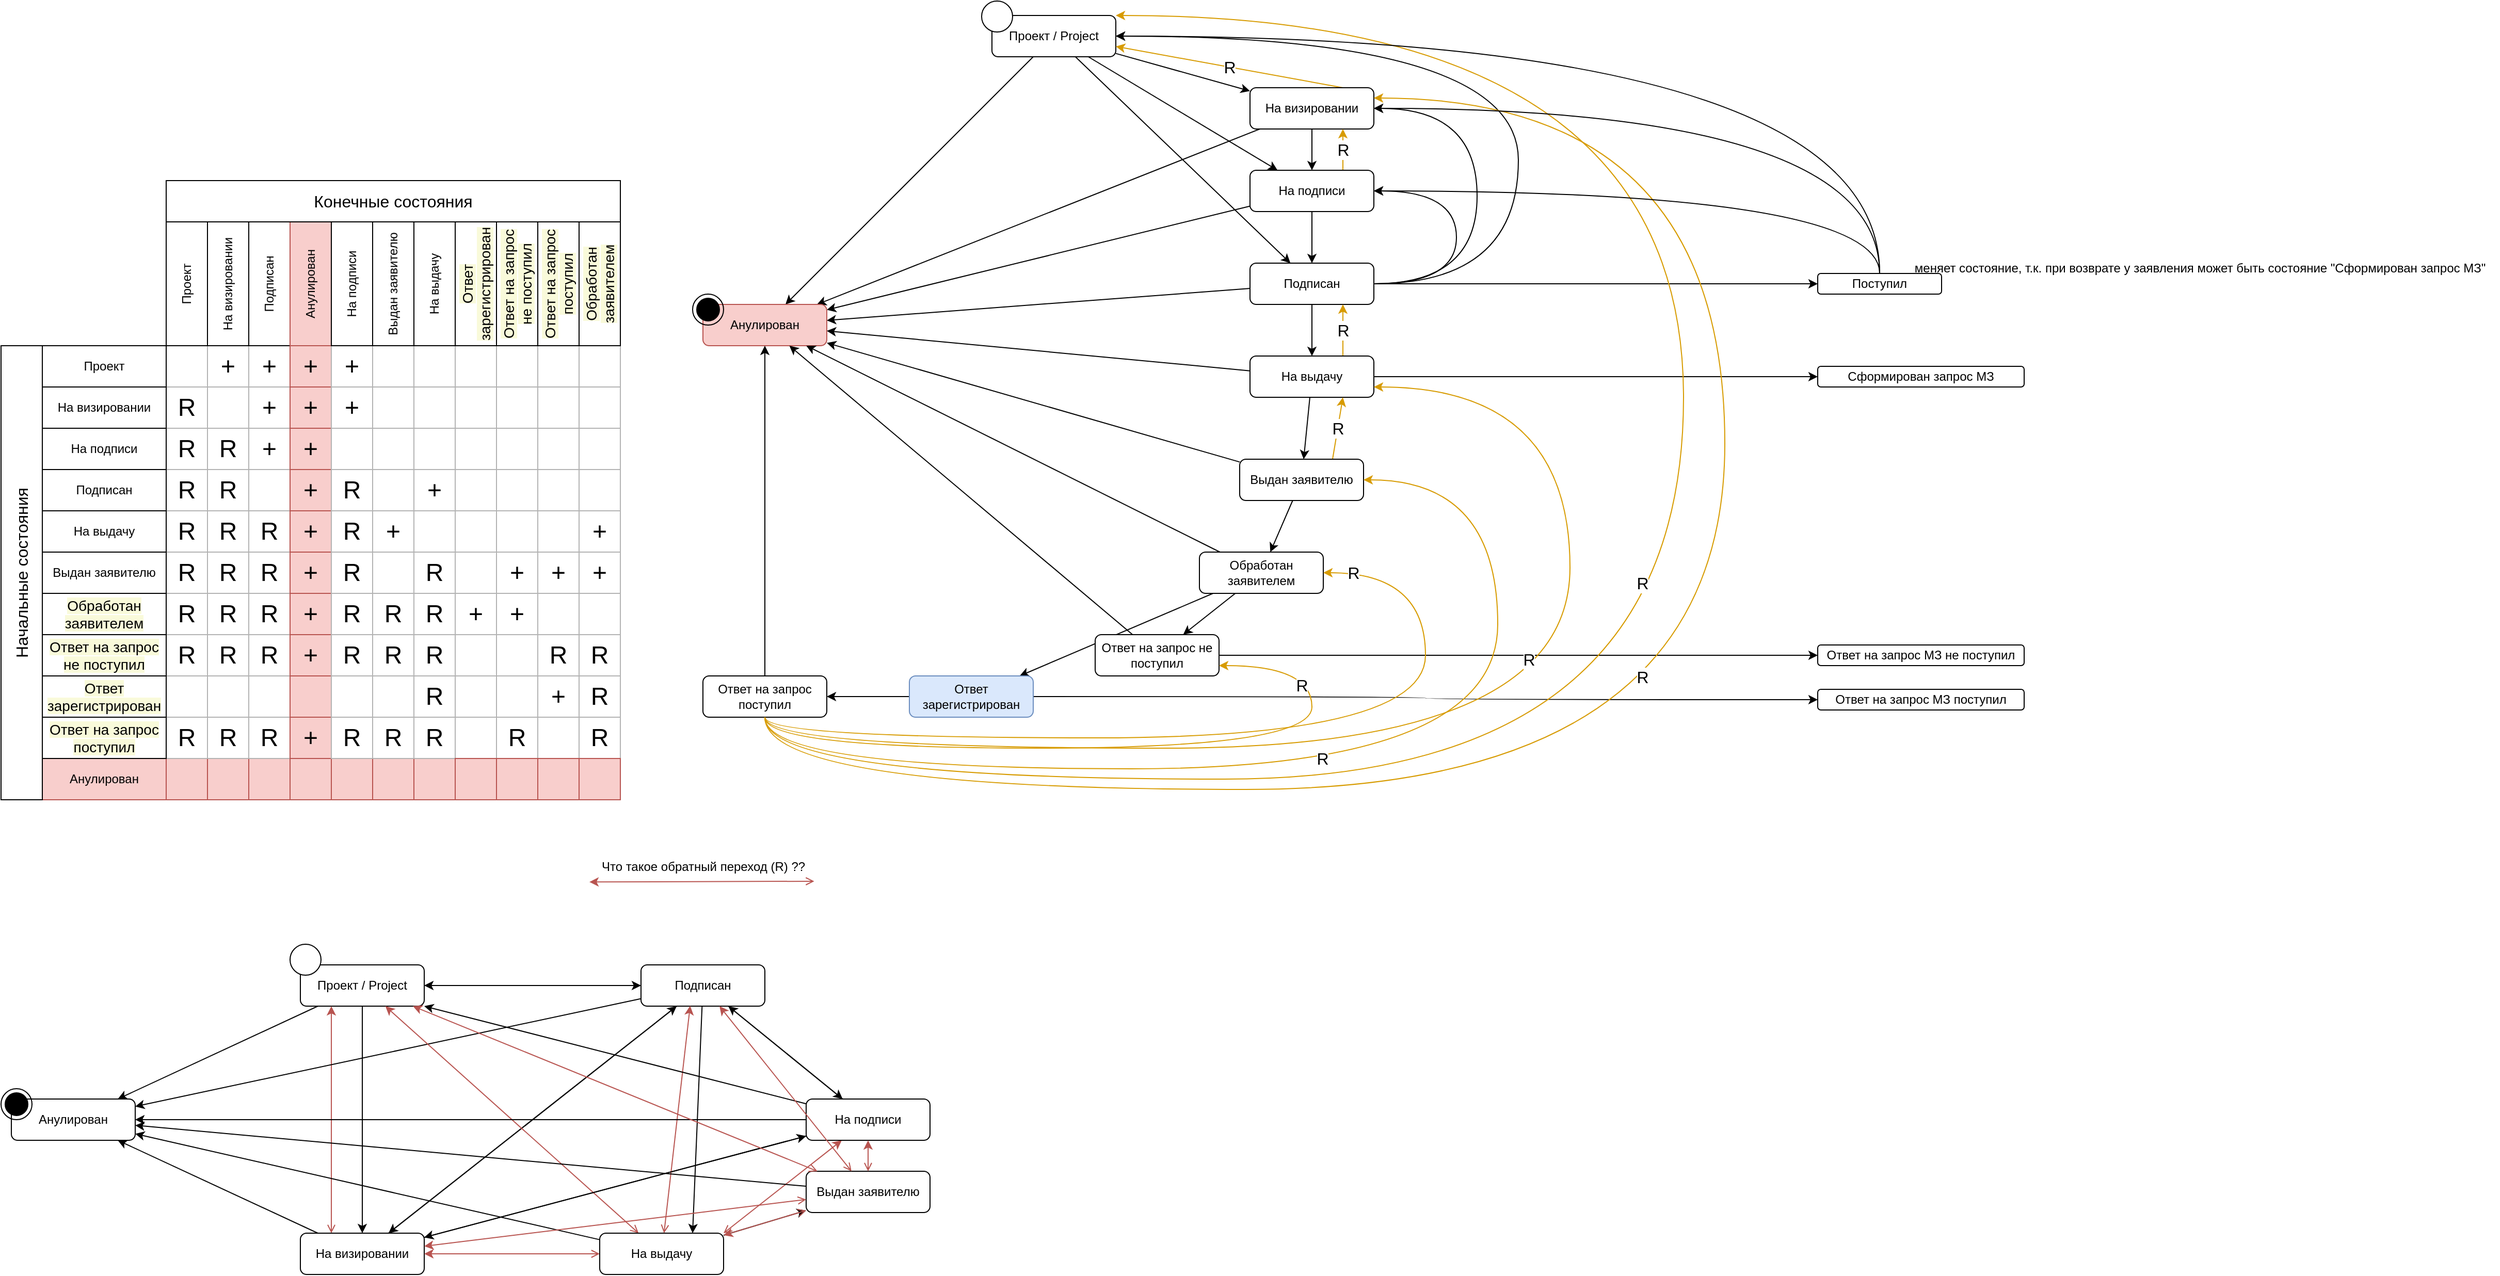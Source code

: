 <mxfile version="20.6.0" type="github">
  <diagram id="XoZ3P9HmxM1zG5Is6Aeg" name="Страница 1">
    <mxGraphModel dx="1048" dy="2270" grid="1" gridSize="10" guides="1" tooltips="1" connect="1" arrows="1" fold="1" page="1" pageScale="1" pageWidth="827" pageHeight="1169" math="0" shadow="0">
      <root>
        <mxCell id="0" />
        <mxCell id="1" parent="0" />
        <mxCell id="9OZzi6eaPg9HL32eHERa-1" style="rounded=0;orthogonalLoop=1;jettySize=auto;html=1;" parent="1" source="9OZzi6eaPg9HL32eHERa-4" target="9OZzi6eaPg9HL32eHERa-5" edge="1">
          <mxGeometry relative="1" as="geometry" />
        </mxCell>
        <mxCell id="9OZzi6eaPg9HL32eHERa-2" style="edgeStyle=none;rounded=0;orthogonalLoop=1;jettySize=auto;html=1;" parent="1" source="9OZzi6eaPg9HL32eHERa-4" target="9OZzi6eaPg9HL32eHERa-10" edge="1">
          <mxGeometry relative="1" as="geometry" />
        </mxCell>
        <mxCell id="9OZzi6eaPg9HL32eHERa-3" style="edgeStyle=none;rounded=0;orthogonalLoop=1;jettySize=auto;html=1;" parent="1" source="9OZzi6eaPg9HL32eHERa-4" target="9OZzi6eaPg9HL32eHERa-16" edge="1">
          <mxGeometry relative="1" as="geometry" />
        </mxCell>
        <mxCell id="9OZzi6eaPg9HL32eHERa-4" value="Проект / Project" style="rounded=1;whiteSpace=wrap;html=1;" parent="1" vertex="1">
          <mxGeometry x="370" y="120" width="120" height="40" as="geometry" />
        </mxCell>
        <mxCell id="9OZzi6eaPg9HL32eHERa-5" value="Анулирован" style="rounded=1;whiteSpace=wrap;html=1;" parent="1" vertex="1">
          <mxGeometry x="90" y="250" width="120" height="40" as="geometry" />
        </mxCell>
        <mxCell id="9OZzi6eaPg9HL32eHERa-6" style="edgeStyle=none;rounded=0;orthogonalLoop=1;jettySize=auto;html=1;exitX=0.25;exitY=0;exitDx=0;exitDy=0;entryX=0.25;entryY=1;entryDx=0;entryDy=0;startArrow=open;startFill=0;endArrow=classic;endFill=1;fillColor=#f8cecc;strokeColor=#b85450;" parent="1" source="9OZzi6eaPg9HL32eHERa-10" target="9OZzi6eaPg9HL32eHERa-4" edge="1">
          <mxGeometry relative="1" as="geometry" />
        </mxCell>
        <mxCell id="9OZzi6eaPg9HL32eHERa-7" style="edgeStyle=none;rounded=0;orthogonalLoop=1;jettySize=auto;html=1;startArrow=none;startFill=0;endArrow=classic;endFill=1;" parent="1" source="9OZzi6eaPg9HL32eHERa-10" target="9OZzi6eaPg9HL32eHERa-5" edge="1">
          <mxGeometry relative="1" as="geometry" />
        </mxCell>
        <mxCell id="9OZzi6eaPg9HL32eHERa-8" style="edgeStyle=none;rounded=0;orthogonalLoop=1;jettySize=auto;html=1;startArrow=none;startFill=0;endArrow=classic;endFill=1;" parent="1" source="9OZzi6eaPg9HL32eHERa-10" target="9OZzi6eaPg9HL32eHERa-30" edge="1">
          <mxGeometry relative="1" as="geometry" />
        </mxCell>
        <mxCell id="9OZzi6eaPg9HL32eHERa-9" style="edgeStyle=none;rounded=0;orthogonalLoop=1;jettySize=auto;html=1;startArrow=none;startFill=0;endArrow=classic;endFill=1;" parent="1" source="9OZzi6eaPg9HL32eHERa-10" target="9OZzi6eaPg9HL32eHERa-16" edge="1">
          <mxGeometry relative="1" as="geometry" />
        </mxCell>
        <mxCell id="9OZzi6eaPg9HL32eHERa-10" value="На визировании" style="rounded=1;whiteSpace=wrap;html=1;" parent="1" vertex="1">
          <mxGeometry x="370" y="380" width="120" height="40" as="geometry" />
        </mxCell>
        <mxCell id="9OZzi6eaPg9HL32eHERa-11" style="edgeStyle=none;rounded=0;orthogonalLoop=1;jettySize=auto;html=1;" parent="1" source="9OZzi6eaPg9HL32eHERa-16" target="9OZzi6eaPg9HL32eHERa-10" edge="1">
          <mxGeometry relative="1" as="geometry" />
        </mxCell>
        <mxCell id="9OZzi6eaPg9HL32eHERa-12" style="edgeStyle=none;rounded=0;orthogonalLoop=1;jettySize=auto;html=1;" parent="1" source="9OZzi6eaPg9HL32eHERa-16" target="9OZzi6eaPg9HL32eHERa-5" edge="1">
          <mxGeometry relative="1" as="geometry" />
        </mxCell>
        <mxCell id="9OZzi6eaPg9HL32eHERa-13" style="edgeStyle=none;rounded=0;orthogonalLoop=1;jettySize=auto;html=1;entryX=0.75;entryY=0;entryDx=0;entryDy=0;" parent="1" source="9OZzi6eaPg9HL32eHERa-16" target="9OZzi6eaPg9HL32eHERa-25" edge="1">
          <mxGeometry relative="1" as="geometry" />
        </mxCell>
        <mxCell id="9OZzi6eaPg9HL32eHERa-14" style="edgeStyle=none;rounded=0;orthogonalLoop=1;jettySize=auto;html=1;" parent="1" source="9OZzi6eaPg9HL32eHERa-16" target="9OZzi6eaPg9HL32eHERa-30" edge="1">
          <mxGeometry relative="1" as="geometry" />
        </mxCell>
        <mxCell id="9OZzi6eaPg9HL32eHERa-15" style="edgeStyle=none;rounded=0;orthogonalLoop=1;jettySize=auto;html=1;" parent="1" source="9OZzi6eaPg9HL32eHERa-16" target="9OZzi6eaPg9HL32eHERa-4" edge="1">
          <mxGeometry relative="1" as="geometry" />
        </mxCell>
        <mxCell id="9OZzi6eaPg9HL32eHERa-16" value="Подписан" style="rounded=1;whiteSpace=wrap;html=1;" parent="1" vertex="1">
          <mxGeometry x="700" y="120" width="120" height="40" as="geometry" />
        </mxCell>
        <mxCell id="9OZzi6eaPg9HL32eHERa-17" value="" style="ellipse;html=1;shape=endState;fillColor=strokeColor;" parent="1" vertex="1">
          <mxGeometry x="80" y="240" width="30" height="30" as="geometry" />
        </mxCell>
        <mxCell id="9OZzi6eaPg9HL32eHERa-18" value="" style="shape=ellipse;html=1;dashed=0;whitespace=wrap;aspect=fixed;perimeter=ellipsePerimeter;" parent="1" vertex="1">
          <mxGeometry x="360" y="100" width="30" height="30" as="geometry" />
        </mxCell>
        <mxCell id="9OZzi6eaPg9HL32eHERa-19" style="edgeStyle=none;rounded=0;orthogonalLoop=1;jettySize=auto;html=1;" parent="1" source="9OZzi6eaPg9HL32eHERa-25" target="9OZzi6eaPg9HL32eHERa-5" edge="1">
          <mxGeometry relative="1" as="geometry" />
        </mxCell>
        <mxCell id="9OZzi6eaPg9HL32eHERa-20" style="edgeStyle=none;rounded=0;orthogonalLoop=1;jettySize=auto;html=1;" parent="1" source="9OZzi6eaPg9HL32eHERa-25" target="9OZzi6eaPg9HL32eHERa-32" edge="1">
          <mxGeometry relative="1" as="geometry" />
        </mxCell>
        <mxCell id="9OZzi6eaPg9HL32eHERa-21" style="edgeStyle=none;rounded=0;orthogonalLoop=1;jettySize=auto;html=1;startArrow=open;startFill=0;fillColor=#f8cecc;strokeColor=#b85450;" parent="1" source="9OZzi6eaPg9HL32eHERa-25" target="9OZzi6eaPg9HL32eHERa-10" edge="1">
          <mxGeometry relative="1" as="geometry" />
        </mxCell>
        <mxCell id="9OZzi6eaPg9HL32eHERa-22" style="edgeStyle=none;rounded=0;orthogonalLoop=1;jettySize=auto;html=1;startArrow=open;startFill=0;fillColor=#f8cecc;strokeColor=#b85450;exitX=1;exitY=0;exitDx=0;exitDy=0;" parent="1" source="9OZzi6eaPg9HL32eHERa-25" target="9OZzi6eaPg9HL32eHERa-30" edge="1">
          <mxGeometry relative="1" as="geometry" />
        </mxCell>
        <mxCell id="9OZzi6eaPg9HL32eHERa-23" style="edgeStyle=none;rounded=0;orthogonalLoop=1;jettySize=auto;html=1;entryX=0.397;entryY=0.991;entryDx=0;entryDy=0;startArrow=open;startFill=0;fillColor=#f8cecc;strokeColor=#b85450;endArrow=classic;endFill=1;entryPerimeter=0;" parent="1" source="9OZzi6eaPg9HL32eHERa-25" target="9OZzi6eaPg9HL32eHERa-16" edge="1">
          <mxGeometry relative="1" as="geometry" />
        </mxCell>
        <mxCell id="9OZzi6eaPg9HL32eHERa-24" style="edgeStyle=none;rounded=0;orthogonalLoop=1;jettySize=auto;html=1;startArrow=open;startFill=0;fillColor=#f8cecc;strokeColor=#b85450;" parent="1" source="9OZzi6eaPg9HL32eHERa-25" target="9OZzi6eaPg9HL32eHERa-4" edge="1">
          <mxGeometry relative="1" as="geometry" />
        </mxCell>
        <mxCell id="9OZzi6eaPg9HL32eHERa-25" value="На выдачу" style="rounded=1;whiteSpace=wrap;html=1;" parent="1" vertex="1">
          <mxGeometry x="660" y="380" width="120" height="40" as="geometry" />
        </mxCell>
        <mxCell id="9OZzi6eaPg9HL32eHERa-26" style="edgeStyle=none;rounded=0;orthogonalLoop=1;jettySize=auto;html=1;" parent="1" source="9OZzi6eaPg9HL32eHERa-30" target="9OZzi6eaPg9HL32eHERa-5" edge="1">
          <mxGeometry relative="1" as="geometry" />
        </mxCell>
        <mxCell id="9OZzi6eaPg9HL32eHERa-27" style="edgeStyle=none;rounded=0;orthogonalLoop=1;jettySize=auto;html=1;" parent="1" source="9OZzi6eaPg9HL32eHERa-30" target="9OZzi6eaPg9HL32eHERa-10" edge="1">
          <mxGeometry relative="1" as="geometry" />
        </mxCell>
        <mxCell id="9OZzi6eaPg9HL32eHERa-28" style="edgeStyle=none;rounded=0;orthogonalLoop=1;jettySize=auto;html=1;" parent="1" source="9OZzi6eaPg9HL32eHERa-30" target="9OZzi6eaPg9HL32eHERa-16" edge="1">
          <mxGeometry relative="1" as="geometry" />
        </mxCell>
        <mxCell id="9OZzi6eaPg9HL32eHERa-29" style="edgeStyle=none;rounded=0;orthogonalLoop=1;jettySize=auto;html=1;entryX=1;entryY=1;entryDx=0;entryDy=0;" parent="1" source="9OZzi6eaPg9HL32eHERa-30" target="9OZzi6eaPg9HL32eHERa-4" edge="1">
          <mxGeometry relative="1" as="geometry" />
        </mxCell>
        <mxCell id="9OZzi6eaPg9HL32eHERa-30" value="На подписи" style="rounded=1;whiteSpace=wrap;html=1;" parent="1" vertex="1">
          <mxGeometry x="860" y="250" width="120" height="40" as="geometry" />
        </mxCell>
        <mxCell id="9OZzi6eaPg9HL32eHERa-31" style="edgeStyle=none;rounded=0;orthogonalLoop=1;jettySize=auto;html=1;startArrow=none;startFill=0;endArrow=classic;endFill=1;" parent="1" source="9OZzi6eaPg9HL32eHERa-32" target="9OZzi6eaPg9HL32eHERa-5" edge="1">
          <mxGeometry relative="1" as="geometry" />
        </mxCell>
        <mxCell id="9OZzi6eaPg9HL32eHERa-32" value="Выдан заявителю" style="rounded=1;whiteSpace=wrap;html=1;" parent="1" vertex="1">
          <mxGeometry x="860" y="320" width="120" height="40" as="geometry" />
        </mxCell>
        <mxCell id="9OZzi6eaPg9HL32eHERa-33" value="Что такое обратный переход (R) ??" style="text;html=1;align=center;verticalAlign=middle;resizable=0;points=[];autosize=1;strokeColor=none;fillColor=none;" parent="1" vertex="1">
          <mxGeometry x="650" y="10" width="220" height="30" as="geometry" />
        </mxCell>
        <mxCell id="9OZzi6eaPg9HL32eHERa-34" style="edgeStyle=none;rounded=0;orthogonalLoop=1;jettySize=auto;html=1;entryX=0;entryY=0.989;entryDx=0;entryDy=0;startArrow=open;startFill=0;fillColor=#f8cecc;strokeColor=#b85450;endArrow=classic;endFill=1;entryPerimeter=0;exitX=0.99;exitY=0.966;exitDx=0;exitDy=0;exitPerimeter=0;" parent="1" source="9OZzi6eaPg9HL32eHERa-33" target="9OZzi6eaPg9HL32eHERa-33" edge="1">
          <mxGeometry relative="1" as="geometry">
            <mxPoint x="755.413" y="285" as="sourcePoint" />
            <mxPoint x="764.58" y="65" as="targetPoint" />
          </mxGeometry>
        </mxCell>
        <mxCell id="9OZzi6eaPg9HL32eHERa-35" style="edgeStyle=none;rounded=0;orthogonalLoop=1;jettySize=auto;html=1;startArrow=open;startFill=0;endArrow=classic;endFill=1;fillColor=#f8cecc;strokeColor=#b85450;" parent="1" source="9OZzi6eaPg9HL32eHERa-32" target="9OZzi6eaPg9HL32eHERa-10" edge="1">
          <mxGeometry relative="1" as="geometry">
            <mxPoint x="410.0" y="390" as="sourcePoint" />
            <mxPoint x="410.0" y="170" as="targetPoint" />
          </mxGeometry>
        </mxCell>
        <mxCell id="9OZzi6eaPg9HL32eHERa-36" style="edgeStyle=none;rounded=0;orthogonalLoop=1;jettySize=auto;html=1;startArrow=open;startFill=0;endArrow=classic;endFill=1;fillColor=#f8cecc;strokeColor=#b85450;" parent="1" source="9OZzi6eaPg9HL32eHERa-32" target="9OZzi6eaPg9HL32eHERa-30" edge="1">
          <mxGeometry relative="1" as="geometry">
            <mxPoint x="870.0" y="357.347" as="sourcePoint" />
            <mxPoint x="500.0" y="402.653" as="targetPoint" />
          </mxGeometry>
        </mxCell>
        <mxCell id="9OZzi6eaPg9HL32eHERa-37" style="edgeStyle=none;rounded=0;orthogonalLoop=1;jettySize=auto;html=1;startArrow=open;startFill=0;endArrow=classic;endFill=1;fillColor=#f8cecc;strokeColor=#b85450;" parent="1" source="9OZzi6eaPg9HL32eHERa-32" target="9OZzi6eaPg9HL32eHERa-25" edge="1">
          <mxGeometry relative="1" as="geometry">
            <mxPoint x="930.0" y="330" as="sourcePoint" />
            <mxPoint x="930.0" y="300" as="targetPoint" />
          </mxGeometry>
        </mxCell>
        <mxCell id="9OZzi6eaPg9HL32eHERa-38" style="edgeStyle=none;rounded=0;orthogonalLoop=1;jettySize=auto;html=1;startArrow=open;startFill=0;endArrow=classic;endFill=1;fillColor=#f8cecc;strokeColor=#b85450;" parent="1" source="9OZzi6eaPg9HL32eHERa-32" target="9OZzi6eaPg9HL32eHERa-16" edge="1">
          <mxGeometry relative="1" as="geometry">
            <mxPoint x="930.0" y="330" as="sourcePoint" />
            <mxPoint x="930.0" y="300" as="targetPoint" />
          </mxGeometry>
        </mxCell>
        <mxCell id="9OZzi6eaPg9HL32eHERa-39" style="edgeStyle=none;rounded=0;orthogonalLoop=1;jettySize=auto;html=1;startArrow=open;startFill=0;endArrow=classic;endFill=1;fillColor=#f8cecc;strokeColor=#b85450;" parent="1" source="9OZzi6eaPg9HL32eHERa-32" target="9OZzi6eaPg9HL32eHERa-4" edge="1">
          <mxGeometry relative="1" as="geometry">
            <mxPoint x="914.0" y="330" as="sourcePoint" />
            <mxPoint x="786" y="170" as="targetPoint" />
          </mxGeometry>
        </mxCell>
        <mxCell id="9OZzi6eaPg9HL32eHERa-40" value="+" style="rounded=0;whiteSpace=wrap;html=1;strokeColor=#B3B3B3;fontSize=24;" parent="1" vertex="1">
          <mxGeometry x="280" y="-480" width="40" height="40" as="geometry" />
        </mxCell>
        <mxCell id="9OZzi6eaPg9HL32eHERa-41" value="+" style="rounded=0;whiteSpace=wrap;html=1;strokeColor=#B3B3B3;fontSize=24;" parent="1" vertex="1">
          <mxGeometry x="320" y="-480" width="40" height="40" as="geometry" />
        </mxCell>
        <mxCell id="9OZzi6eaPg9HL32eHERa-42" value="+" style="rounded=0;whiteSpace=wrap;html=1;strokeColor=#b85450;fontSize=24;fillColor=#f8cecc;" parent="1" vertex="1">
          <mxGeometry x="360" y="-480" width="40" height="40" as="geometry" />
        </mxCell>
        <mxCell id="9OZzi6eaPg9HL32eHERa-43" style="edgeStyle=none;rounded=0;orthogonalLoop=1;jettySize=auto;html=1;exitX=0;exitY=0.75;exitDx=0;exitDy=0;entryX=1;entryY=0.75;entryDx=0;entryDy=0;startArrow=none;startFill=0;endArrow=classic;endFill=1;fontSize=24;" parent="1" source="9OZzi6eaPg9HL32eHERa-44" target="9OZzi6eaPg9HL32eHERa-42" edge="1">
          <mxGeometry relative="1" as="geometry" />
        </mxCell>
        <mxCell id="9OZzi6eaPg9HL32eHERa-44" value="+" style="rounded=0;whiteSpace=wrap;html=1;strokeColor=#B3B3B3;fontSize=24;" parent="1" vertex="1">
          <mxGeometry x="400" y="-480" width="40" height="40" as="geometry" />
        </mxCell>
        <mxCell id="9OZzi6eaPg9HL32eHERa-45" value="" style="rounded=0;whiteSpace=wrap;html=1;strokeColor=#B3B3B3;fontSize=24;" parent="1" vertex="1">
          <mxGeometry x="440" y="-480" width="40" height="40" as="geometry" />
        </mxCell>
        <mxCell id="9OZzi6eaPg9HL32eHERa-46" value="" style="rounded=0;whiteSpace=wrap;html=1;strokeColor=#B3B3B3;fontSize=24;" parent="1" vertex="1">
          <mxGeometry x="480" y="-480" width="40" height="40" as="geometry" />
        </mxCell>
        <mxCell id="9OZzi6eaPg9HL32eHERa-47" value="" style="rounded=0;whiteSpace=wrap;html=1;strokeColor=#B3B3B3;fontSize=24;" parent="1" vertex="1">
          <mxGeometry x="280" y="-440" width="40" height="40" as="geometry" />
        </mxCell>
        <mxCell id="9OZzi6eaPg9HL32eHERa-48" value="+" style="rounded=0;whiteSpace=wrap;html=1;strokeColor=#B3B3B3;fontSize=24;" parent="1" vertex="1">
          <mxGeometry x="320" y="-440" width="40" height="40" as="geometry" />
        </mxCell>
        <mxCell id="9OZzi6eaPg9HL32eHERa-49" value="+" style="rounded=0;whiteSpace=wrap;html=1;strokeColor=#b85450;fontSize=24;fillColor=#f8cecc;" parent="1" vertex="1">
          <mxGeometry x="360" y="-440" width="40" height="40" as="geometry" />
        </mxCell>
        <mxCell id="9OZzi6eaPg9HL32eHERa-50" value="+" style="rounded=0;whiteSpace=wrap;html=1;strokeColor=#B3B3B3;fontSize=24;" parent="1" vertex="1">
          <mxGeometry x="400" y="-440" width="40" height="40" as="geometry" />
        </mxCell>
        <mxCell id="9OZzi6eaPg9HL32eHERa-51" value="" style="rounded=0;whiteSpace=wrap;html=1;strokeColor=#B3B3B3;fontSize=24;" parent="1" vertex="1">
          <mxGeometry x="440" y="-440" width="40" height="40" as="geometry" />
        </mxCell>
        <mxCell id="9OZzi6eaPg9HL32eHERa-52" value="" style="rounded=0;whiteSpace=wrap;html=1;strokeColor=#B3B3B3;fontSize=24;" parent="1" vertex="1">
          <mxGeometry x="480" y="-440" width="40" height="40" as="geometry" />
        </mxCell>
        <mxCell id="9OZzi6eaPg9HL32eHERa-53" value="R" style="rounded=0;whiteSpace=wrap;html=1;strokeColor=#B3B3B3;fontSize=24;" parent="1" vertex="1">
          <mxGeometry x="240" y="-360" width="40" height="40" as="geometry" />
        </mxCell>
        <mxCell id="9OZzi6eaPg9HL32eHERa-54" value="R" style="rounded=0;whiteSpace=wrap;html=1;strokeColor=#B3B3B3;fontSize=24;" parent="1" vertex="1">
          <mxGeometry x="280" y="-360" width="40" height="40" as="geometry" />
        </mxCell>
        <mxCell id="9OZzi6eaPg9HL32eHERa-55" value="" style="rounded=0;whiteSpace=wrap;html=1;strokeColor=#B3B3B3;fontSize=24;" parent="1" vertex="1">
          <mxGeometry x="320" y="-360" width="40" height="40" as="geometry" />
        </mxCell>
        <mxCell id="9OZzi6eaPg9HL32eHERa-56" value="+" style="rounded=0;whiteSpace=wrap;html=1;strokeColor=#b85450;fontSize=24;fillColor=#f8cecc;" parent="1" vertex="1">
          <mxGeometry x="360" y="-360" width="40" height="40" as="geometry" />
        </mxCell>
        <mxCell id="9OZzi6eaPg9HL32eHERa-57" value="R" style="rounded=0;whiteSpace=wrap;html=1;strokeColor=#B3B3B3;fontSize=24;" parent="1" vertex="1">
          <mxGeometry x="400" y="-360" width="40" height="40" as="geometry" />
        </mxCell>
        <mxCell id="9OZzi6eaPg9HL32eHERa-58" value="+" style="rounded=0;whiteSpace=wrap;html=1;strokeColor=#B3B3B3;fontSize=24;" parent="1" vertex="1">
          <mxGeometry x="480" y="-360" width="40" height="40" as="geometry" />
        </mxCell>
        <mxCell id="9OZzi6eaPg9HL32eHERa-59" value="" style="rounded=0;whiteSpace=wrap;html=1;strokeColor=#b85450;fontSize=24;fillColor=#f8cecc;" parent="1" vertex="1">
          <mxGeometry x="240" y="-80" width="40" height="40" as="geometry" />
        </mxCell>
        <mxCell id="9OZzi6eaPg9HL32eHERa-60" value="" style="rounded=0;whiteSpace=wrap;html=1;strokeColor=#b85450;fontSize=24;fillColor=#f8cecc;" parent="1" vertex="1">
          <mxGeometry x="280" y="-80" width="40" height="40" as="geometry" />
        </mxCell>
        <mxCell id="9OZzi6eaPg9HL32eHERa-61" value="" style="rounded=0;whiteSpace=wrap;html=1;strokeColor=#b85450;fontSize=24;fillColor=#f8cecc;" parent="1" vertex="1">
          <mxGeometry x="320" y="-80" width="40" height="40" as="geometry" />
        </mxCell>
        <mxCell id="9OZzi6eaPg9HL32eHERa-62" value="" style="rounded=0;whiteSpace=wrap;html=1;strokeColor=#b85450;fontSize=24;fillColor=#f8cecc;" parent="1" vertex="1">
          <mxGeometry x="360" y="-80" width="40" height="40" as="geometry" />
        </mxCell>
        <mxCell id="9OZzi6eaPg9HL32eHERa-63" value="" style="rounded=0;whiteSpace=wrap;html=1;strokeColor=#b85450;fontSize=24;fillColor=#f8cecc;" parent="1" vertex="1">
          <mxGeometry x="400" y="-80" width="40" height="40" as="geometry" />
        </mxCell>
        <mxCell id="9OZzi6eaPg9HL32eHERa-64" value="" style="rounded=0;whiteSpace=wrap;html=1;strokeColor=#b85450;fontSize=24;fillColor=#f8cecc;" parent="1" vertex="1">
          <mxGeometry x="440" y="-80" width="40" height="40" as="geometry" />
        </mxCell>
        <mxCell id="9OZzi6eaPg9HL32eHERa-65" value="" style="rounded=0;whiteSpace=wrap;html=1;strokeColor=#b85450;fontSize=24;fillColor=#f8cecc;" parent="1" vertex="1">
          <mxGeometry x="480" y="-80" width="40" height="40" as="geometry" />
        </mxCell>
        <mxCell id="9OZzi6eaPg9HL32eHERa-66" value="R" style="rounded=0;whiteSpace=wrap;html=1;strokeColor=#B3B3B3;fontSize=24;" parent="1" vertex="1">
          <mxGeometry x="240" y="-400" width="40" height="40" as="geometry" />
        </mxCell>
        <mxCell id="9OZzi6eaPg9HL32eHERa-67" value="R" style="rounded=0;whiteSpace=wrap;html=1;strokeColor=#B3B3B3;fontSize=24;" parent="1" vertex="1">
          <mxGeometry x="280" y="-400" width="40" height="40" as="geometry" />
        </mxCell>
        <mxCell id="9OZzi6eaPg9HL32eHERa-68" value="+" style="rounded=0;whiteSpace=wrap;html=1;strokeColor=#B3B3B3;fontSize=24;" parent="1" vertex="1">
          <mxGeometry x="320" y="-400" width="40" height="40" as="geometry" />
        </mxCell>
        <mxCell id="9OZzi6eaPg9HL32eHERa-69" value="+" style="rounded=0;whiteSpace=wrap;html=1;strokeColor=#b85450;fontSize=24;fillColor=#f8cecc;" parent="1" vertex="1">
          <mxGeometry x="360" y="-400" width="40" height="40" as="geometry" />
        </mxCell>
        <mxCell id="9OZzi6eaPg9HL32eHERa-70" value="" style="rounded=0;whiteSpace=wrap;html=1;strokeColor=#B3B3B3;fontSize=24;" parent="1" vertex="1">
          <mxGeometry x="400" y="-400" width="40" height="40" as="geometry" />
        </mxCell>
        <mxCell id="9OZzi6eaPg9HL32eHERa-71" value="" style="rounded=0;whiteSpace=wrap;html=1;strokeColor=#B3B3B3;fontSize=24;" parent="1" vertex="1">
          <mxGeometry x="440" y="-400" width="40" height="40" as="geometry" />
        </mxCell>
        <mxCell id="9OZzi6eaPg9HL32eHERa-72" value="" style="rounded=0;whiteSpace=wrap;html=1;strokeColor=#B3B3B3;fontSize=24;" parent="1" vertex="1">
          <mxGeometry x="480" y="-400" width="40" height="40" as="geometry" />
        </mxCell>
        <mxCell id="9OZzi6eaPg9HL32eHERa-73" value="R" style="rounded=0;whiteSpace=wrap;html=1;strokeColor=#B3B3B3;fontSize=24;" parent="1" vertex="1">
          <mxGeometry x="240" y="-280" width="40" height="40" as="geometry" />
        </mxCell>
        <mxCell id="9OZzi6eaPg9HL32eHERa-74" value="R" style="rounded=0;whiteSpace=wrap;html=1;strokeColor=#B3B3B3;fontSize=24;" parent="1" vertex="1">
          <mxGeometry x="280" y="-280" width="40" height="40" as="geometry" />
        </mxCell>
        <mxCell id="9OZzi6eaPg9HL32eHERa-75" value="R" style="rounded=0;whiteSpace=wrap;html=1;strokeColor=#B3B3B3;fontSize=24;" parent="1" vertex="1">
          <mxGeometry x="320" y="-280" width="40" height="40" as="geometry" />
        </mxCell>
        <mxCell id="9OZzi6eaPg9HL32eHERa-76" value="+" style="rounded=0;whiteSpace=wrap;html=1;strokeColor=#b85450;fontSize=24;fillColor=#f8cecc;" parent="1" vertex="1">
          <mxGeometry x="360" y="-280" width="40" height="40" as="geometry" />
        </mxCell>
        <mxCell id="9OZzi6eaPg9HL32eHERa-77" value="R" style="rounded=0;whiteSpace=wrap;html=1;strokeColor=#B3B3B3;fontSize=24;" parent="1" vertex="1">
          <mxGeometry x="400" y="-280" width="40" height="40" as="geometry" />
        </mxCell>
        <mxCell id="9OZzi6eaPg9HL32eHERa-78" value="" style="rounded=0;whiteSpace=wrap;html=1;strokeColor=#B3B3B3;fontSize=24;" parent="1" vertex="1">
          <mxGeometry x="440" y="-280" width="40" height="40" as="geometry" />
        </mxCell>
        <mxCell id="9OZzi6eaPg9HL32eHERa-79" value="R" style="rounded=0;whiteSpace=wrap;html=1;strokeColor=#B3B3B3;fontSize=24;" parent="1" vertex="1">
          <mxGeometry x="480" y="-280" width="40" height="40" as="geometry" />
        </mxCell>
        <mxCell id="9OZzi6eaPg9HL32eHERa-80" value="R" style="rounded=0;whiteSpace=wrap;html=1;strokeColor=#B3B3B3;fontSize=24;" parent="1" vertex="1">
          <mxGeometry x="240" y="-320" width="40" height="40" as="geometry" />
        </mxCell>
        <mxCell id="9OZzi6eaPg9HL32eHERa-81" value="R" style="rounded=0;whiteSpace=wrap;html=1;strokeColor=#B3B3B3;fontSize=24;" parent="1" vertex="1">
          <mxGeometry x="280" y="-320" width="40" height="40" as="geometry" />
        </mxCell>
        <mxCell id="9OZzi6eaPg9HL32eHERa-82" value="R" style="rounded=0;whiteSpace=wrap;html=1;strokeColor=#B3B3B3;fontSize=24;" parent="1" vertex="1">
          <mxGeometry x="320" y="-320" width="40" height="40" as="geometry" />
        </mxCell>
        <mxCell id="9OZzi6eaPg9HL32eHERa-83" value="+" style="rounded=0;whiteSpace=wrap;html=1;strokeColor=#b85450;fontSize=24;fillColor=#f8cecc;" parent="1" vertex="1">
          <mxGeometry x="360" y="-320" width="40" height="40" as="geometry" />
        </mxCell>
        <mxCell id="9OZzi6eaPg9HL32eHERa-84" value="R" style="rounded=0;whiteSpace=wrap;html=1;strokeColor=#B3B3B3;fontSize=24;" parent="1" vertex="1">
          <mxGeometry x="400" y="-320" width="40" height="40" as="geometry" />
        </mxCell>
        <mxCell id="9OZzi6eaPg9HL32eHERa-85" value="+" style="rounded=0;whiteSpace=wrap;html=1;strokeColor=#B3B3B3;fontSize=24;" parent="1" vertex="1">
          <mxGeometry x="440" y="-320" width="40" height="40" as="geometry" />
        </mxCell>
        <mxCell id="9OZzi6eaPg9HL32eHERa-86" value="" style="rounded=0;whiteSpace=wrap;html=1;strokeColor=#B3B3B3;fontSize=24;" parent="1" vertex="1">
          <mxGeometry x="480" y="-320" width="40" height="40" as="geometry" />
        </mxCell>
        <mxCell id="9OZzi6eaPg9HL32eHERa-87" value="Подписан" style="rounded=0;whiteSpace=wrap;html=1;" parent="1" vertex="1">
          <mxGeometry x="120" y="-360" width="120" height="40" as="geometry" />
        </mxCell>
        <mxCell id="9OZzi6eaPg9HL32eHERa-88" value="Анулирован" style="rounded=0;whiteSpace=wrap;html=1;fillColor=#f8cecc;strokeColor=#b85450;" parent="1" vertex="1">
          <mxGeometry x="120" y="-80" width="120" height="40" as="geometry" />
        </mxCell>
        <mxCell id="9OZzi6eaPg9HL32eHERa-89" value="На подписи" style="rounded=0;whiteSpace=wrap;html=1;" parent="1" vertex="1">
          <mxGeometry x="120" y="-400" width="120" height="40" as="geometry" />
        </mxCell>
        <mxCell id="9OZzi6eaPg9HL32eHERa-90" value="Выдан заявителю" style="rounded=0;whiteSpace=wrap;html=1;" parent="1" vertex="1">
          <mxGeometry x="120" y="-280" width="120" height="40" as="geometry" />
        </mxCell>
        <mxCell id="9OZzi6eaPg9HL32eHERa-91" value="На выдачу" style="rounded=0;whiteSpace=wrap;html=1;" parent="1" vertex="1">
          <mxGeometry x="120" y="-320" width="120" height="40" as="geometry" />
        </mxCell>
        <mxCell id="9OZzi6eaPg9HL32eHERa-92" value="На визировании" style="rounded=0;whiteSpace=wrap;html=1;horizontal=0;" parent="1" vertex="1">
          <mxGeometry x="280" y="-600" width="40" height="120" as="geometry" />
        </mxCell>
        <mxCell id="9OZzi6eaPg9HL32eHERa-93" value="Подписан" style="rounded=0;whiteSpace=wrap;html=1;horizontal=0;" parent="1" vertex="1">
          <mxGeometry x="320" y="-600" width="40" height="120" as="geometry" />
        </mxCell>
        <mxCell id="9OZzi6eaPg9HL32eHERa-94" value="Анулирован" style="rounded=0;whiteSpace=wrap;html=1;horizontal=0;fillColor=#f8cecc;strokeColor=#b85450;" parent="1" vertex="1">
          <mxGeometry x="360" y="-600" width="40" height="120" as="geometry" />
        </mxCell>
        <mxCell id="9OZzi6eaPg9HL32eHERa-95" value="На подписи" style="rounded=0;whiteSpace=wrap;html=1;horizontal=0;" parent="1" vertex="1">
          <mxGeometry x="400" y="-600" width="40" height="120" as="geometry" />
        </mxCell>
        <mxCell id="9OZzi6eaPg9HL32eHERa-96" value="Выдан заявителю" style="rounded=0;whiteSpace=wrap;html=1;horizontal=0;" parent="1" vertex="1">
          <mxGeometry x="440" y="-600" width="40" height="120" as="geometry" />
        </mxCell>
        <mxCell id="9OZzi6eaPg9HL32eHERa-97" value="На выдачу" style="rounded=0;whiteSpace=wrap;html=1;horizontal=0;" parent="1" vertex="1">
          <mxGeometry x="480" y="-600" width="40" height="120" as="geometry" />
        </mxCell>
        <mxCell id="9OZzi6eaPg9HL32eHERa-98" value="R" style="rounded=0;whiteSpace=wrap;html=1;strokeColor=#B3B3B3;fontSize=24;" parent="1" vertex="1">
          <mxGeometry x="240" y="-440" width="40" height="40" as="geometry" />
        </mxCell>
        <mxCell id="9OZzi6eaPg9HL32eHERa-99" value="" style="rounded=0;whiteSpace=wrap;html=1;strokeColor=#B3B3B3;fontSize=24;" parent="1" vertex="1">
          <mxGeometry x="240" y="-480" width="40" height="40" as="geometry" />
        </mxCell>
        <mxCell id="9OZzi6eaPg9HL32eHERa-100" value="Проект" style="rounded=0;whiteSpace=wrap;html=1;" parent="1" vertex="1">
          <mxGeometry x="120" y="-480" width="120" height="40" as="geometry" />
        </mxCell>
        <mxCell id="9OZzi6eaPg9HL32eHERa-101" value="На визировании" style="rounded=0;whiteSpace=wrap;html=1;" parent="1" vertex="1">
          <mxGeometry x="120" y="-440" width="120" height="40" as="geometry" />
        </mxCell>
        <mxCell id="9OZzi6eaPg9HL32eHERa-102" value="Проект" style="rounded=0;whiteSpace=wrap;html=1;horizontal=0;" parent="1" vertex="1">
          <mxGeometry x="240" y="-600" width="40" height="120" as="geometry" />
        </mxCell>
        <mxCell id="9OZzi6eaPg9HL32eHERa-111" style="edgeStyle=none;rounded=0;orthogonalLoop=1;jettySize=auto;html=1;exitX=0;exitY=0.75;exitDx=0;exitDy=0;entryX=1;entryY=0.75;entryDx=0;entryDy=0;startArrow=none;startFill=0;endArrow=classic;endFill=1;fontSize=24;" parent="1" source="9OZzi6eaPg9HL32eHERa-112" edge="1">
          <mxGeometry relative="1" as="geometry">
            <mxPoint x="520" y="-450" as="targetPoint" />
          </mxGeometry>
        </mxCell>
        <mxCell id="9OZzi6eaPg9HL32eHERa-112" value="" style="rounded=0;whiteSpace=wrap;html=1;strokeColor=#B3B3B3;fontSize=24;" parent="1" vertex="1">
          <mxGeometry x="520" y="-480" width="40" height="40" as="geometry" />
        </mxCell>
        <mxCell id="9OZzi6eaPg9HL32eHERa-113" value="" style="rounded=0;whiteSpace=wrap;html=1;strokeColor=#B3B3B3;fontSize=24;" parent="1" vertex="1">
          <mxGeometry x="560" y="-480" width="40" height="40" as="geometry" />
        </mxCell>
        <mxCell id="9OZzi6eaPg9HL32eHERa-114" value="" style="rounded=0;whiteSpace=wrap;html=1;strokeColor=#B3B3B3;fontSize=24;" parent="1" vertex="1">
          <mxGeometry x="600" y="-480" width="40" height="40" as="geometry" />
        </mxCell>
        <mxCell id="9OZzi6eaPg9HL32eHERa-115" value="" style="rounded=0;whiteSpace=wrap;html=1;strokeColor=#B3B3B3;fontSize=24;" parent="1" vertex="1">
          <mxGeometry x="520" y="-440" width="40" height="40" as="geometry" />
        </mxCell>
        <mxCell id="9OZzi6eaPg9HL32eHERa-116" value="" style="rounded=0;whiteSpace=wrap;html=1;strokeColor=#B3B3B3;fontSize=24;" parent="1" vertex="1">
          <mxGeometry x="560" y="-440" width="40" height="40" as="geometry" />
        </mxCell>
        <mxCell id="9OZzi6eaPg9HL32eHERa-117" value="" style="rounded=0;whiteSpace=wrap;html=1;strokeColor=#B3B3B3;fontSize=24;" parent="1" vertex="1">
          <mxGeometry x="600" y="-440" width="40" height="40" as="geometry" />
        </mxCell>
        <mxCell id="9OZzi6eaPg9HL32eHERa-118" value="" style="rounded=0;whiteSpace=wrap;html=1;strokeColor=#B3B3B3;fontSize=24;" parent="1" vertex="1">
          <mxGeometry x="520" y="-360" width="40" height="40" as="geometry" />
        </mxCell>
        <mxCell id="9OZzi6eaPg9HL32eHERa-119" value="" style="rounded=0;whiteSpace=wrap;html=1;strokeColor=#B3B3B3;fontSize=24;" parent="1" vertex="1">
          <mxGeometry x="600" y="-360" width="40" height="40" as="geometry" />
        </mxCell>
        <mxCell id="9OZzi6eaPg9HL32eHERa-120" value="" style="rounded=0;whiteSpace=wrap;html=1;strokeColor=#B3B3B3;fontSize=24;" parent="1" vertex="1">
          <mxGeometry x="560" y="-360" width="40" height="40" as="geometry" />
        </mxCell>
        <mxCell id="9OZzi6eaPg9HL32eHERa-121" value="" style="rounded=0;whiteSpace=wrap;html=1;strokeColor=#B3B3B3;fontSize=24;" parent="1" vertex="1">
          <mxGeometry x="440" y="-360" width="40" height="40" as="geometry" />
        </mxCell>
        <mxCell id="9OZzi6eaPg9HL32eHERa-122" value="" style="rounded=0;whiteSpace=wrap;html=1;strokeColor=#B3B3B3;fontSize=24;" parent="1" vertex="1">
          <mxGeometry x="520" y="-400" width="40" height="40" as="geometry" />
        </mxCell>
        <mxCell id="9OZzi6eaPg9HL32eHERa-123" value="" style="rounded=0;whiteSpace=wrap;html=1;strokeColor=#B3B3B3;fontSize=24;" parent="1" vertex="1">
          <mxGeometry x="560" y="-400" width="40" height="40" as="geometry" />
        </mxCell>
        <mxCell id="9OZzi6eaPg9HL32eHERa-124" value="" style="rounded=0;whiteSpace=wrap;html=1;strokeColor=#B3B3B3;fontSize=24;" parent="1" vertex="1">
          <mxGeometry x="600" y="-400" width="40" height="40" as="geometry" />
        </mxCell>
        <mxCell id="9OZzi6eaPg9HL32eHERa-125" value="" style="rounded=0;whiteSpace=wrap;html=1;strokeColor=#B3B3B3;fontSize=24;" parent="1" vertex="1">
          <mxGeometry x="520" y="-280" width="40" height="40" as="geometry" />
        </mxCell>
        <mxCell id="9OZzi6eaPg9HL32eHERa-126" value="+" style="rounded=0;whiteSpace=wrap;html=1;strokeColor=#B3B3B3;fontSize=24;" parent="1" vertex="1">
          <mxGeometry x="560" y="-280" width="40" height="40" as="geometry" />
        </mxCell>
        <mxCell id="9OZzi6eaPg9HL32eHERa-127" value="+" style="rounded=0;whiteSpace=wrap;html=1;strokeColor=#B3B3B3;fontSize=24;" parent="1" vertex="1">
          <mxGeometry x="600" y="-280" width="40" height="40" as="geometry" />
        </mxCell>
        <mxCell id="9OZzi6eaPg9HL32eHERa-128" value="" style="rounded=0;whiteSpace=wrap;html=1;strokeColor=#B3B3B3;fontSize=24;" parent="1" vertex="1">
          <mxGeometry x="520" y="-320" width="40" height="40" as="geometry" />
        </mxCell>
        <mxCell id="9OZzi6eaPg9HL32eHERa-129" value="" style="rounded=0;whiteSpace=wrap;html=1;strokeColor=#B3B3B3;fontSize=24;" parent="1" vertex="1">
          <mxGeometry x="560" y="-320" width="40" height="40" as="geometry" />
        </mxCell>
        <mxCell id="9OZzi6eaPg9HL32eHERa-130" value="" style="rounded=0;whiteSpace=wrap;html=1;strokeColor=#B3B3B3;fontSize=24;" parent="1" vertex="1">
          <mxGeometry x="600" y="-320" width="40" height="40" as="geometry" />
        </mxCell>
        <mxCell id="9OZzi6eaPg9HL32eHERa-131" value="" style="rounded=0;whiteSpace=wrap;html=1;strokeColor=#B3B3B3;fontSize=24;" parent="1" vertex="1">
          <mxGeometry x="240" y="-160" width="40" height="40" as="geometry" />
        </mxCell>
        <mxCell id="9OZzi6eaPg9HL32eHERa-132" value="" style="rounded=0;whiteSpace=wrap;html=1;strokeColor=#B3B3B3;fontSize=24;" parent="1" vertex="1">
          <mxGeometry x="280" y="-160" width="40" height="40" as="geometry" />
        </mxCell>
        <mxCell id="9OZzi6eaPg9HL32eHERa-133" value="" style="rounded=0;whiteSpace=wrap;html=1;strokeColor=#B3B3B3;fontSize=24;" parent="1" vertex="1">
          <mxGeometry x="320" y="-160" width="40" height="40" as="geometry" />
        </mxCell>
        <mxCell id="9OZzi6eaPg9HL32eHERa-134" value="R" style="rounded=0;whiteSpace=wrap;html=1;strokeColor=#B3B3B3;fontSize=24;" parent="1" vertex="1">
          <mxGeometry x="240" y="-200" width="40" height="40" as="geometry" />
        </mxCell>
        <mxCell id="9OZzi6eaPg9HL32eHERa-135" value="R" style="rounded=0;whiteSpace=wrap;html=1;strokeColor=#B3B3B3;fontSize=24;" parent="1" vertex="1">
          <mxGeometry x="280" y="-200" width="40" height="40" as="geometry" />
        </mxCell>
        <mxCell id="9OZzi6eaPg9HL32eHERa-136" value="R" style="rounded=0;whiteSpace=wrap;html=1;strokeColor=#B3B3B3;fontSize=24;" parent="1" vertex="1">
          <mxGeometry x="320" y="-200" width="40" height="40" as="geometry" />
        </mxCell>
        <mxCell id="9OZzi6eaPg9HL32eHERa-137" value="R" style="rounded=0;whiteSpace=wrap;html=1;strokeColor=#B3B3B3;fontSize=24;" parent="1" vertex="1">
          <mxGeometry x="240" y="-120" width="40" height="40" as="geometry" />
        </mxCell>
        <mxCell id="9OZzi6eaPg9HL32eHERa-138" value="R" style="rounded=0;whiteSpace=wrap;html=1;strokeColor=#B3B3B3;fontSize=24;" parent="1" vertex="1">
          <mxGeometry x="280" y="-120" width="40" height="40" as="geometry" />
        </mxCell>
        <mxCell id="9OZzi6eaPg9HL32eHERa-139" value="R" style="rounded=0;whiteSpace=wrap;html=1;strokeColor=#B3B3B3;fontSize=24;" parent="1" vertex="1">
          <mxGeometry x="320" y="-120" width="40" height="40" as="geometry" />
        </mxCell>
        <mxCell id="9OZzi6eaPg9HL32eHERa-140" value="" style="rounded=0;whiteSpace=wrap;html=1;strokeColor=#b85450;fontSize=24;fillColor=#f8cecc;" parent="1" vertex="1">
          <mxGeometry x="360" y="-160" width="40" height="40" as="geometry" />
        </mxCell>
        <mxCell id="9OZzi6eaPg9HL32eHERa-141" value="" style="rounded=0;whiteSpace=wrap;html=1;strokeColor=#B3B3B3;fontSize=24;" parent="1" vertex="1">
          <mxGeometry x="400" y="-160" width="40" height="40" as="geometry" />
        </mxCell>
        <mxCell id="9OZzi6eaPg9HL32eHERa-142" value="" style="rounded=0;whiteSpace=wrap;html=1;strokeColor=#B3B3B3;fontSize=24;" parent="1" vertex="1">
          <mxGeometry x="440" y="-160" width="40" height="40" as="geometry" />
        </mxCell>
        <mxCell id="9OZzi6eaPg9HL32eHERa-143" value="+" style="rounded=0;whiteSpace=wrap;html=1;strokeColor=#b85450;fontSize=24;fillColor=#f8cecc;" parent="1" vertex="1">
          <mxGeometry x="360" y="-200" width="40" height="40" as="geometry" />
        </mxCell>
        <mxCell id="9OZzi6eaPg9HL32eHERa-144" value="R" style="rounded=0;whiteSpace=wrap;html=1;strokeColor=#B3B3B3;fontSize=24;" parent="1" vertex="1">
          <mxGeometry x="400" y="-200" width="40" height="40" as="geometry" />
        </mxCell>
        <mxCell id="9OZzi6eaPg9HL32eHERa-145" value="R" style="rounded=0;whiteSpace=wrap;html=1;strokeColor=#B3B3B3;fontSize=24;" parent="1" vertex="1">
          <mxGeometry x="440" y="-200" width="40" height="40" as="geometry" />
        </mxCell>
        <mxCell id="9OZzi6eaPg9HL32eHERa-146" value="+" style="rounded=0;whiteSpace=wrap;html=1;strokeColor=#b85450;fontSize=24;fillColor=#f8cecc;" parent="1" vertex="1">
          <mxGeometry x="360" y="-120" width="40" height="40" as="geometry" />
        </mxCell>
        <mxCell id="9OZzi6eaPg9HL32eHERa-147" value="R" style="rounded=0;whiteSpace=wrap;html=1;strokeColor=#B3B3B3;fontSize=24;" parent="1" vertex="1">
          <mxGeometry x="400" y="-120" width="40" height="40" as="geometry" />
        </mxCell>
        <mxCell id="9OZzi6eaPg9HL32eHERa-148" value="R" style="rounded=0;whiteSpace=wrap;html=1;strokeColor=#B3B3B3;fontSize=24;" parent="1" vertex="1">
          <mxGeometry x="440" y="-120" width="40" height="40" as="geometry" />
        </mxCell>
        <mxCell id="9OZzi6eaPg9HL32eHERa-149" value="R" style="rounded=0;whiteSpace=wrap;html=1;strokeColor=#B3B3B3;fontSize=24;" parent="1" vertex="1">
          <mxGeometry x="480" y="-160" width="40" height="40" as="geometry" />
        </mxCell>
        <mxCell id="9OZzi6eaPg9HL32eHERa-150" value="" style="rounded=0;whiteSpace=wrap;html=1;strokeColor=#B3B3B3;fontSize=24;" parent="1" vertex="1">
          <mxGeometry x="520" y="-160" width="40" height="40" as="geometry" />
        </mxCell>
        <mxCell id="9OZzi6eaPg9HL32eHERa-151" value="" style="rounded=0;whiteSpace=wrap;html=1;strokeColor=#B3B3B3;fontSize=24;" parent="1" vertex="1">
          <mxGeometry x="560" y="-160" width="40" height="40" as="geometry" />
        </mxCell>
        <mxCell id="9OZzi6eaPg9HL32eHERa-152" value="R" style="rounded=0;whiteSpace=wrap;html=1;strokeColor=#B3B3B3;fontSize=24;" parent="1" vertex="1">
          <mxGeometry x="480" y="-200" width="40" height="40" as="geometry" />
        </mxCell>
        <mxCell id="9OZzi6eaPg9HL32eHERa-153" value="" style="rounded=0;whiteSpace=wrap;html=1;strokeColor=#B3B3B3;fontSize=24;" parent="1" vertex="1">
          <mxGeometry x="520" y="-200" width="40" height="40" as="geometry" />
        </mxCell>
        <mxCell id="9OZzi6eaPg9HL32eHERa-154" value="" style="rounded=0;whiteSpace=wrap;html=1;strokeColor=#B3B3B3;fontSize=24;" parent="1" vertex="1">
          <mxGeometry x="560" y="-200" width="40" height="40" as="geometry" />
        </mxCell>
        <mxCell id="9OZzi6eaPg9HL32eHERa-155" value="R" style="rounded=0;whiteSpace=wrap;html=1;strokeColor=#B3B3B3;fontSize=24;" parent="1" vertex="1">
          <mxGeometry x="480" y="-120" width="40" height="40" as="geometry" />
        </mxCell>
        <mxCell id="9OZzi6eaPg9HL32eHERa-156" value="" style="rounded=0;whiteSpace=wrap;html=1;strokeColor=#B3B3B3;fontSize=24;" parent="1" vertex="1">
          <mxGeometry x="520" y="-120" width="40" height="40" as="geometry" />
        </mxCell>
        <mxCell id="9OZzi6eaPg9HL32eHERa-157" value="R" style="rounded=0;whiteSpace=wrap;html=1;strokeColor=#B3B3B3;fontSize=24;" parent="1" vertex="1">
          <mxGeometry x="560" y="-120" width="40" height="40" as="geometry" />
        </mxCell>
        <mxCell id="9OZzi6eaPg9HL32eHERa-158" value="+" style="rounded=0;whiteSpace=wrap;html=1;strokeColor=#B3B3B3;fontSize=24;" parent="1" vertex="1">
          <mxGeometry x="600" y="-160" width="40" height="40" as="geometry" />
        </mxCell>
        <mxCell id="9OZzi6eaPg9HL32eHERa-159" value="R" style="rounded=0;whiteSpace=wrap;html=1;strokeColor=#B3B3B3;fontSize=24;" parent="1" vertex="1">
          <mxGeometry x="600" y="-200" width="40" height="40" as="geometry" />
        </mxCell>
        <mxCell id="9OZzi6eaPg9HL32eHERa-160" value="" style="rounded=0;whiteSpace=wrap;html=1;strokeColor=#B3B3B3;fontSize=24;" parent="1" vertex="1">
          <mxGeometry x="600" y="-120" width="40" height="40" as="geometry" />
        </mxCell>
        <mxCell id="9OZzi6eaPg9HL32eHERa-161" value="" style="rounded=0;whiteSpace=wrap;html=1;strokeColor=#b85450;fontSize=24;fillColor=#f8cecc;" parent="1" vertex="1">
          <mxGeometry x="520" y="-80" width="40" height="40" as="geometry" />
        </mxCell>
        <mxCell id="9OZzi6eaPg9HL32eHERa-162" value="" style="rounded=0;whiteSpace=wrap;html=1;strokeColor=#b85450;fontSize=24;fillColor=#f8cecc;" parent="1" vertex="1">
          <mxGeometry x="560" y="-80" width="40" height="40" as="geometry" />
        </mxCell>
        <mxCell id="9OZzi6eaPg9HL32eHERa-163" value="" style="rounded=0;whiteSpace=wrap;html=1;strokeColor=#b85450;fontSize=24;fillColor=#f8cecc;" parent="1" vertex="1">
          <mxGeometry x="600" y="-80" width="40" height="40" as="geometry" />
        </mxCell>
        <mxCell id="9OZzi6eaPg9HL32eHERa-106" value="&lt;span style=&quot;font-family: Arial, &amp;quot;Segoe UI&amp;quot;, Tahoma, Geneva, Verdana, sans-serif; font-size: 14px; text-align: start; background-color: rgb(249, 250, 218);&quot;&gt;Ответ зарегистрирован&lt;/span&gt;" style="rounded=0;whiteSpace=wrap;html=1;horizontal=0;" parent="1" vertex="1">
          <mxGeometry x="520" y="-600" width="40" height="120" as="geometry" />
        </mxCell>
        <mxCell id="9OZzi6eaPg9HL32eHERa-107" value="&lt;span style=&quot;font-family: Arial, &amp;quot;Segoe UI&amp;quot;, Tahoma, Geneva, Verdana, sans-serif; font-size: 14px; text-align: start; background-color: rgb(249, 250, 218);&quot;&gt;Ответ на запрос не поступил&lt;/span&gt;" style="rounded=0;whiteSpace=wrap;html=1;horizontal=0;" parent="1" vertex="1">
          <mxGeometry x="560" y="-600" width="40" height="120" as="geometry" />
        </mxCell>
        <mxCell id="9OZzi6eaPg9HL32eHERa-108" value="&lt;span style=&quot;font-family: Arial, &amp;quot;Segoe UI&amp;quot;, Tahoma, Geneva, Verdana, sans-serif; font-size: 14px; text-align: start; background-color: rgb(249, 250, 218);&quot;&gt;Ответ на запрос поступил&lt;/span&gt;" style="rounded=0;whiteSpace=wrap;html=1;horizontal=0;" parent="1" vertex="1">
          <mxGeometry x="600" y="-600" width="40" height="120" as="geometry" />
        </mxCell>
        <mxCell id="9OZzi6eaPg9HL32eHERa-103" value="&lt;span style=&quot;font-family: Arial, &amp;quot;Segoe UI&amp;quot;, Tahoma, Geneva, Verdana, sans-serif; font-size: 14px; text-align: start; background-color: rgb(249, 250, 218);&quot;&gt;Ответ зарегистрирован&lt;/span&gt;" style="rounded=0;whiteSpace=wrap;html=1;" parent="1" vertex="1">
          <mxGeometry x="120" y="-160" width="120" height="40" as="geometry" />
        </mxCell>
        <mxCell id="9OZzi6eaPg9HL32eHERa-104" value="&lt;span style=&quot;font-family: Arial, &amp;quot;Segoe UI&amp;quot;, Tahoma, Geneva, Verdana, sans-serif; font-size: 14px; text-align: start; background-color: rgb(249, 250, 218);&quot;&gt;Ответ на запрос не поступил&lt;/span&gt;" style="rounded=0;whiteSpace=wrap;html=1;" parent="1" vertex="1">
          <mxGeometry x="120" y="-200" width="120" height="40" as="geometry" />
        </mxCell>
        <mxCell id="9OZzi6eaPg9HL32eHERa-105" value="&lt;span style=&quot;font-family: Arial, &amp;quot;Segoe UI&amp;quot;, Tahoma, Geneva, Verdana, sans-serif; font-size: 14px; text-align: start; background-color: rgb(249, 250, 218);&quot;&gt;Ответ на запрос поступил&lt;/span&gt;" style="rounded=0;whiteSpace=wrap;html=1;" parent="1" vertex="1">
          <mxGeometry x="120" y="-120" width="120" height="40" as="geometry" />
        </mxCell>
        <mxCell id="9OZzi6eaPg9HL32eHERa-166" value="R" style="rounded=0;whiteSpace=wrap;html=1;strokeColor=#B3B3B3;fontSize=24;" parent="1" vertex="1">
          <mxGeometry x="240" y="-240" width="40" height="40" as="geometry" />
        </mxCell>
        <mxCell id="9OZzi6eaPg9HL32eHERa-167" value="R" style="rounded=0;whiteSpace=wrap;html=1;strokeColor=#B3B3B3;fontSize=24;" parent="1" vertex="1">
          <mxGeometry x="280" y="-240" width="40" height="40" as="geometry" />
        </mxCell>
        <mxCell id="9OZzi6eaPg9HL32eHERa-168" value="R" style="rounded=0;whiteSpace=wrap;html=1;strokeColor=#B3B3B3;fontSize=24;" parent="1" vertex="1">
          <mxGeometry x="320" y="-240" width="40" height="40" as="geometry" />
        </mxCell>
        <mxCell id="9OZzi6eaPg9HL32eHERa-169" value="+" style="rounded=0;whiteSpace=wrap;html=1;strokeColor=#b85450;fontSize=24;fillColor=#f8cecc;" parent="1" vertex="1">
          <mxGeometry x="360" y="-240" width="40" height="40" as="geometry" />
        </mxCell>
        <mxCell id="9OZzi6eaPg9HL32eHERa-170" value="R" style="rounded=0;whiteSpace=wrap;html=1;strokeColor=#B3B3B3;fontSize=24;" parent="1" vertex="1">
          <mxGeometry x="400" y="-240" width="40" height="40" as="geometry" />
        </mxCell>
        <mxCell id="9OZzi6eaPg9HL32eHERa-171" value="R" style="rounded=0;whiteSpace=wrap;html=1;strokeColor=#B3B3B3;fontSize=24;" parent="1" vertex="1">
          <mxGeometry x="440" y="-240" width="40" height="40" as="geometry" />
        </mxCell>
        <mxCell id="9OZzi6eaPg9HL32eHERa-172" value="R" style="rounded=0;whiteSpace=wrap;html=1;strokeColor=#B3B3B3;fontSize=24;" parent="1" vertex="1">
          <mxGeometry x="480" y="-240" width="40" height="40" as="geometry" />
        </mxCell>
        <mxCell id="9OZzi6eaPg9HL32eHERa-173" value="+" style="rounded=0;whiteSpace=wrap;html=1;strokeColor=#B3B3B3;fontSize=24;" parent="1" vertex="1">
          <mxGeometry x="520" y="-240" width="40" height="40" as="geometry" />
        </mxCell>
        <mxCell id="9OZzi6eaPg9HL32eHERa-174" value="+" style="rounded=0;whiteSpace=wrap;html=1;strokeColor=#B3B3B3;fontSize=24;" parent="1" vertex="1">
          <mxGeometry x="560" y="-240" width="40" height="40" as="geometry" />
        </mxCell>
        <mxCell id="9OZzi6eaPg9HL32eHERa-175" value="" style="rounded=0;whiteSpace=wrap;html=1;strokeColor=#B3B3B3;fontSize=24;" parent="1" vertex="1">
          <mxGeometry x="600" y="-240" width="40" height="40" as="geometry" />
        </mxCell>
        <mxCell id="9OZzi6eaPg9HL32eHERa-165" value="&lt;span style=&quot;font-family: Arial, &amp;quot;Segoe UI&amp;quot;, Tahoma, Geneva, Verdana, sans-serif; font-size: 14px; text-align: start; background-color: rgb(249, 250, 218);&quot;&gt;Обработан заявителем&lt;/span&gt;" style="rounded=0;whiteSpace=wrap;html=1;" parent="1" vertex="1">
          <mxGeometry x="120" y="-240" width="120" height="40" as="geometry" />
        </mxCell>
        <mxCell id="9OZzi6eaPg9HL32eHERa-176" value="" style="rounded=0;whiteSpace=wrap;html=1;strokeColor=#B3B3B3;fontSize=24;" parent="1" vertex="1">
          <mxGeometry x="640" y="-480" width="40" height="40" as="geometry" />
        </mxCell>
        <mxCell id="9OZzi6eaPg9HL32eHERa-177" value="" style="rounded=0;whiteSpace=wrap;html=1;strokeColor=#B3B3B3;fontSize=24;" parent="1" vertex="1">
          <mxGeometry x="640" y="-440" width="40" height="40" as="geometry" />
        </mxCell>
        <mxCell id="9OZzi6eaPg9HL32eHERa-178" value="" style="rounded=0;whiteSpace=wrap;html=1;strokeColor=#B3B3B3;fontSize=24;" parent="1" vertex="1">
          <mxGeometry x="640" y="-360" width="40" height="40" as="geometry" />
        </mxCell>
        <mxCell id="9OZzi6eaPg9HL32eHERa-179" value="" style="rounded=0;whiteSpace=wrap;html=1;strokeColor=#B3B3B3;fontSize=24;" parent="1" vertex="1">
          <mxGeometry x="640" y="-400" width="40" height="40" as="geometry" />
        </mxCell>
        <mxCell id="9OZzi6eaPg9HL32eHERa-180" value="+" style="rounded=0;whiteSpace=wrap;html=1;strokeColor=#B3B3B3;fontSize=24;" parent="1" vertex="1">
          <mxGeometry x="640" y="-280" width="40" height="40" as="geometry" />
        </mxCell>
        <mxCell id="9OZzi6eaPg9HL32eHERa-181" value="+" style="rounded=0;whiteSpace=wrap;html=1;strokeColor=#B3B3B3;fontSize=24;" parent="1" vertex="1">
          <mxGeometry x="640" y="-320" width="40" height="40" as="geometry" />
        </mxCell>
        <mxCell id="9OZzi6eaPg9HL32eHERa-182" value="R" style="rounded=0;whiteSpace=wrap;html=1;strokeColor=#B3B3B3;fontSize=24;" parent="1" vertex="1">
          <mxGeometry x="640" y="-160" width="40" height="40" as="geometry" />
        </mxCell>
        <mxCell id="9OZzi6eaPg9HL32eHERa-183" value="R" style="rounded=0;whiteSpace=wrap;html=1;strokeColor=#B3B3B3;fontSize=24;" parent="1" vertex="1">
          <mxGeometry x="640" y="-200" width="40" height="40" as="geometry" />
        </mxCell>
        <mxCell id="9OZzi6eaPg9HL32eHERa-184" value="R" style="rounded=0;whiteSpace=wrap;html=1;strokeColor=#B3B3B3;fontSize=24;" parent="1" vertex="1">
          <mxGeometry x="640" y="-120" width="40" height="40" as="geometry" />
        </mxCell>
        <mxCell id="9OZzi6eaPg9HL32eHERa-185" value="" style="rounded=0;whiteSpace=wrap;html=1;strokeColor=#b85450;fontSize=24;fillColor=#f8cecc;" parent="1" vertex="1">
          <mxGeometry x="640" y="-80" width="40" height="40" as="geometry" />
        </mxCell>
        <mxCell id="9OZzi6eaPg9HL32eHERa-186" value="" style="rounded=0;whiteSpace=wrap;html=1;strokeColor=#B3B3B3;fontSize=24;" parent="1" vertex="1">
          <mxGeometry x="640" y="-240" width="40" height="40" as="geometry" />
        </mxCell>
        <mxCell id="9OZzi6eaPg9HL32eHERa-164" value="&lt;span style=&quot;font-family: Arial, &amp;quot;Segoe UI&amp;quot;, Tahoma, Geneva, Verdana, sans-serif; font-size: 14px; text-align: start; background-color: rgb(249, 250, 218);&quot;&gt;Обработан заявителем&lt;/span&gt;" style="rounded=0;whiteSpace=wrap;html=1;horizontal=0;" parent="1" vertex="1">
          <mxGeometry x="640" y="-600" width="40" height="120" as="geometry" />
        </mxCell>
        <mxCell id="9OZzi6eaPg9HL32eHERa-203" style="rounded=0;orthogonalLoop=1;jettySize=auto;html=1;fontSize=16;" parent="1" source="9OZzi6eaPg9HL32eHERa-187" target="9OZzi6eaPg9HL32eHERa-189" edge="1">
          <mxGeometry relative="1" as="geometry" />
        </mxCell>
        <mxCell id="9OZzi6eaPg9HL32eHERa-209" style="edgeStyle=none;rounded=0;orthogonalLoop=1;jettySize=auto;html=1;fontSize=16;" parent="1" source="9OZzi6eaPg9HL32eHERa-187" target="9OZzi6eaPg9HL32eHERa-193" edge="1">
          <mxGeometry relative="1" as="geometry" />
        </mxCell>
        <mxCell id="9OZzi6eaPg9HL32eHERa-187" value="Проект / Project" style="rounded=1;whiteSpace=wrap;html=1;" parent="1" vertex="1">
          <mxGeometry x="1040" y="-800" width="120" height="40" as="geometry" />
        </mxCell>
        <mxCell id="9OZzi6eaPg9HL32eHERa-188" value="" style="shape=ellipse;html=1;dashed=0;whitespace=wrap;aspect=fixed;perimeter=ellipsePerimeter;" parent="1" vertex="1">
          <mxGeometry x="1030" y="-814" width="30" height="30" as="geometry" />
        </mxCell>
        <mxCell id="9OZzi6eaPg9HL32eHERa-204" style="edgeStyle=none;rounded=0;orthogonalLoop=1;jettySize=auto;html=1;fontSize=16;" parent="1" source="9OZzi6eaPg9HL32eHERa-189" target="9OZzi6eaPg9HL32eHERa-190" edge="1">
          <mxGeometry relative="1" as="geometry" />
        </mxCell>
        <mxCell id="9OZzi6eaPg9HL32eHERa-207" value="R" style="edgeStyle=none;rounded=0;orthogonalLoop=1;jettySize=auto;html=1;exitX=0.75;exitY=0;exitDx=0;exitDy=0;entryX=1;entryY=0.75;entryDx=0;entryDy=0;fontSize=16;fillColor=#ffe6cc;strokeColor=#d79b00;" parent="1" source="9OZzi6eaPg9HL32eHERa-189" target="9OZzi6eaPg9HL32eHERa-187" edge="1">
          <mxGeometry relative="1" as="geometry" />
        </mxCell>
        <mxCell id="9OZzi6eaPg9HL32eHERa-210" style="edgeStyle=none;rounded=0;orthogonalLoop=1;jettySize=auto;html=1;fontSize=16;" parent="1" source="9OZzi6eaPg9HL32eHERa-189" target="9OZzi6eaPg9HL32eHERa-193" edge="1">
          <mxGeometry relative="1" as="geometry" />
        </mxCell>
        <mxCell id="9OZzi6eaPg9HL32eHERa-189" value="На визировании" style="rounded=1;whiteSpace=wrap;html=1;" parent="1" vertex="1">
          <mxGeometry x="1290" y="-730" width="120" height="40" as="geometry" />
        </mxCell>
        <mxCell id="9OZzi6eaPg9HL32eHERa-205" style="edgeStyle=none;rounded=0;orthogonalLoop=1;jettySize=auto;html=1;fontSize=16;" parent="1" source="9OZzi6eaPg9HL32eHERa-190" target="9OZzi6eaPg9HL32eHERa-195" edge="1">
          <mxGeometry relative="1" as="geometry" />
        </mxCell>
        <mxCell id="9OZzi6eaPg9HL32eHERa-208" value="R" style="edgeStyle=none;rounded=0;orthogonalLoop=1;jettySize=auto;html=1;exitX=0.75;exitY=0;exitDx=0;exitDy=0;entryX=0.75;entryY=1;entryDx=0;entryDy=0;fontSize=16;fillColor=#ffe6cc;strokeColor=#d79b00;" parent="1" source="9OZzi6eaPg9HL32eHERa-190" target="9OZzi6eaPg9HL32eHERa-189" edge="1">
          <mxGeometry relative="1" as="geometry" />
        </mxCell>
        <mxCell id="9OZzi6eaPg9HL32eHERa-211" style="edgeStyle=none;rounded=0;orthogonalLoop=1;jettySize=auto;html=1;fontSize=16;" parent="1" source="9OZzi6eaPg9HL32eHERa-190" target="9OZzi6eaPg9HL32eHERa-193" edge="1">
          <mxGeometry relative="1" as="geometry" />
        </mxCell>
        <mxCell id="9OZzi6eaPg9HL32eHERa-190" value="На подписи" style="rounded=1;whiteSpace=wrap;html=1;" parent="1" vertex="1">
          <mxGeometry x="1290" y="-650" width="120" height="40" as="geometry" />
        </mxCell>
        <mxCell id="9OZzi6eaPg9HL32eHERa-191" value="&lt;font style=&quot;font-size: 16px;&quot;&gt;Конечные состояния&lt;/font&gt;" style="rounded=0;whiteSpace=wrap;html=1;" parent="1" vertex="1">
          <mxGeometry x="240" y="-640" width="440" height="40" as="geometry" />
        </mxCell>
        <mxCell id="9OZzi6eaPg9HL32eHERa-192" value="&lt;font style=&quot;font-size: 16px;&quot;&gt;Начальные состояния&lt;/font&gt;" style="rounded=0;whiteSpace=wrap;html=1;horizontal=0;" parent="1" vertex="1">
          <mxGeometry x="80" y="-480" width="40" height="440" as="geometry" />
        </mxCell>
        <mxCell id="9OZzi6eaPg9HL32eHERa-193" value="Анулирован" style="rounded=1;whiteSpace=wrap;html=1;fillColor=#f8cecc;strokeColor=#b85450;" parent="1" vertex="1">
          <mxGeometry x="760" y="-520" width="120" height="40" as="geometry" />
        </mxCell>
        <mxCell id="9OZzi6eaPg9HL32eHERa-194" value="" style="ellipse;html=1;shape=endState;fillColor=strokeColor;" parent="1" vertex="1">
          <mxGeometry x="750" y="-530" width="30" height="30" as="geometry" />
        </mxCell>
        <mxCell id="9OZzi6eaPg9HL32eHERa-212" style="edgeStyle=none;rounded=0;orthogonalLoop=1;jettySize=auto;html=1;fontSize=16;" parent="1" source="9OZzi6eaPg9HL32eHERa-195" target="9OZzi6eaPg9HL32eHERa-193" edge="1">
          <mxGeometry relative="1" as="geometry" />
        </mxCell>
        <mxCell id="9OZzi6eaPg9HL32eHERa-219" style="edgeStyle=none;rounded=0;orthogonalLoop=1;jettySize=auto;html=1;fontSize=16;" parent="1" source="9OZzi6eaPg9HL32eHERa-195" target="9OZzi6eaPg9HL32eHERa-196" edge="1">
          <mxGeometry relative="1" as="geometry" />
        </mxCell>
        <mxCell id="soj6KYI1mXwnSoPFOXn5-14" style="edgeStyle=orthogonalEdgeStyle;curved=1;rounded=0;orthogonalLoop=1;jettySize=auto;html=1;entryX=0;entryY=0.5;entryDx=0;entryDy=0;" edge="1" parent="1" source="9OZzi6eaPg9HL32eHERa-195" target="soj6KYI1mXwnSoPFOXn5-12">
          <mxGeometry relative="1" as="geometry" />
        </mxCell>
        <mxCell id="9OZzi6eaPg9HL32eHERa-195" value="Подписан" style="rounded=1;whiteSpace=wrap;html=1;" parent="1" vertex="1">
          <mxGeometry x="1290" y="-560" width="120" height="40" as="geometry" />
        </mxCell>
        <mxCell id="9OZzi6eaPg9HL32eHERa-213" style="edgeStyle=none;rounded=0;orthogonalLoop=1;jettySize=auto;html=1;fontSize=16;" parent="1" source="9OZzi6eaPg9HL32eHERa-196" target="9OZzi6eaPg9HL32eHERa-193" edge="1">
          <mxGeometry relative="1" as="geometry" />
        </mxCell>
        <mxCell id="9OZzi6eaPg9HL32eHERa-220" value="R" style="edgeStyle=none;rounded=0;orthogonalLoop=1;jettySize=auto;html=1;exitX=0.75;exitY=0;exitDx=0;exitDy=0;entryX=0.75;entryY=1;entryDx=0;entryDy=0;fontSize=16;fillColor=#ffe6cc;strokeColor=#d79b00;" parent="1" source="9OZzi6eaPg9HL32eHERa-196" target="9OZzi6eaPg9HL32eHERa-195" edge="1">
          <mxGeometry relative="1" as="geometry" />
        </mxCell>
        <mxCell id="9OZzi6eaPg9HL32eHERa-222" style="edgeStyle=none;rounded=0;orthogonalLoop=1;jettySize=auto;html=1;fontSize=16;" parent="1" source="9OZzi6eaPg9HL32eHERa-196" target="9OZzi6eaPg9HL32eHERa-197" edge="1">
          <mxGeometry relative="1" as="geometry" />
        </mxCell>
        <mxCell id="soj6KYI1mXwnSoPFOXn5-27" style="edgeStyle=orthogonalEdgeStyle;curved=1;rounded=0;orthogonalLoop=1;jettySize=auto;html=1;entryX=0;entryY=0.5;entryDx=0;entryDy=0;" edge="1" parent="1" source="9OZzi6eaPg9HL32eHERa-196" target="soj6KYI1mXwnSoPFOXn5-15">
          <mxGeometry relative="1" as="geometry" />
        </mxCell>
        <mxCell id="9OZzi6eaPg9HL32eHERa-196" value="На выдачу" style="rounded=1;whiteSpace=wrap;html=1;" parent="1" vertex="1">
          <mxGeometry x="1290" y="-470" width="120" height="40" as="geometry" />
        </mxCell>
        <mxCell id="9OZzi6eaPg9HL32eHERa-214" style="edgeStyle=none;rounded=0;orthogonalLoop=1;jettySize=auto;html=1;fontSize=16;" parent="1" source="9OZzi6eaPg9HL32eHERa-197" target="9OZzi6eaPg9HL32eHERa-193" edge="1">
          <mxGeometry relative="1" as="geometry" />
        </mxCell>
        <mxCell id="9OZzi6eaPg9HL32eHERa-223" value="R" style="edgeStyle=none;rounded=0;orthogonalLoop=1;jettySize=auto;html=1;exitX=0.75;exitY=0;exitDx=0;exitDy=0;entryX=0.75;entryY=1;entryDx=0;entryDy=0;fontSize=16;fillColor=#ffe6cc;strokeColor=#d79b00;" parent="1" source="9OZzi6eaPg9HL32eHERa-197" target="9OZzi6eaPg9HL32eHERa-196" edge="1">
          <mxGeometry relative="1" as="geometry" />
        </mxCell>
        <mxCell id="9OZzi6eaPg9HL32eHERa-224" style="edgeStyle=none;rounded=0;orthogonalLoop=1;jettySize=auto;html=1;fontSize=16;" parent="1" source="9OZzi6eaPg9HL32eHERa-197" target="9OZzi6eaPg9HL32eHERa-198" edge="1">
          <mxGeometry relative="1" as="geometry" />
        </mxCell>
        <mxCell id="9OZzi6eaPg9HL32eHERa-197" value="Выдан заявителю" style="rounded=1;whiteSpace=wrap;html=1;" parent="1" vertex="1">
          <mxGeometry x="1280" y="-370" width="120" height="40" as="geometry" />
        </mxCell>
        <mxCell id="9OZzi6eaPg9HL32eHERa-215" style="edgeStyle=none;rounded=0;orthogonalLoop=1;jettySize=auto;html=1;fontSize=16;" parent="1" source="9OZzi6eaPg9HL32eHERa-198" target="9OZzi6eaPg9HL32eHERa-193" edge="1">
          <mxGeometry relative="1" as="geometry" />
        </mxCell>
        <mxCell id="9OZzi6eaPg9HL32eHERa-225" style="edgeStyle=none;rounded=0;orthogonalLoop=1;jettySize=auto;html=1;fontSize=16;" parent="1" source="9OZzi6eaPg9HL32eHERa-198" target="9OZzi6eaPg9HL32eHERa-201" edge="1">
          <mxGeometry relative="1" as="geometry" />
        </mxCell>
        <mxCell id="9OZzi6eaPg9HL32eHERa-227" style="edgeStyle=none;rounded=0;orthogonalLoop=1;jettySize=auto;html=1;fontSize=16;" parent="1" source="9OZzi6eaPg9HL32eHERa-198" target="9OZzi6eaPg9HL32eHERa-202" edge="1">
          <mxGeometry relative="1" as="geometry" />
        </mxCell>
        <mxCell id="9OZzi6eaPg9HL32eHERa-198" value="Обработан заявителем" style="rounded=1;whiteSpace=wrap;html=1;" parent="1" vertex="1">
          <mxGeometry x="1241" y="-280" width="120" height="40" as="geometry" />
        </mxCell>
        <mxCell id="9OZzi6eaPg9HL32eHERa-216" style="edgeStyle=none;rounded=0;orthogonalLoop=1;jettySize=auto;html=1;fontSize=16;" parent="1" source="9OZzi6eaPg9HL32eHERa-200" target="9OZzi6eaPg9HL32eHERa-193" edge="1">
          <mxGeometry relative="1" as="geometry" />
        </mxCell>
        <mxCell id="9OZzi6eaPg9HL32eHERa-200" value="Ответ на запрос поступил" style="rounded=1;whiteSpace=wrap;html=1;" parent="1" vertex="1">
          <mxGeometry x="760" y="-160" width="120" height="40" as="geometry" />
        </mxCell>
        <mxCell id="9OZzi6eaPg9HL32eHERa-217" style="edgeStyle=none;rounded=0;orthogonalLoop=1;jettySize=auto;html=1;fontSize=16;" parent="1" source="9OZzi6eaPg9HL32eHERa-201" target="9OZzi6eaPg9HL32eHERa-193" edge="1">
          <mxGeometry relative="1" as="geometry" />
        </mxCell>
        <mxCell id="soj6KYI1mXwnSoPFOXn5-28" style="edgeStyle=orthogonalEdgeStyle;curved=1;rounded=0;orthogonalLoop=1;jettySize=auto;html=1;entryX=0;entryY=0.5;entryDx=0;entryDy=0;" edge="1" parent="1" source="9OZzi6eaPg9HL32eHERa-201" target="soj6KYI1mXwnSoPFOXn5-23">
          <mxGeometry relative="1" as="geometry" />
        </mxCell>
        <mxCell id="9OZzi6eaPg9HL32eHERa-201" value="Ответ на запрос не поступил" style="rounded=1;whiteSpace=wrap;html=1;" parent="1" vertex="1">
          <mxGeometry x="1140" y="-200" width="120" height="40" as="geometry" />
        </mxCell>
        <mxCell id="9OZzi6eaPg9HL32eHERa-228" style="edgeStyle=none;rounded=0;orthogonalLoop=1;jettySize=auto;html=1;fontSize=16;" parent="1" source="9OZzi6eaPg9HL32eHERa-202" target="9OZzi6eaPg9HL32eHERa-200" edge="1">
          <mxGeometry relative="1" as="geometry" />
        </mxCell>
        <mxCell id="soj6KYI1mXwnSoPFOXn5-31" style="edgeStyle=orthogonalEdgeStyle;curved=1;rounded=0;orthogonalLoop=1;jettySize=auto;html=1;" edge="1" parent="1" source="9OZzi6eaPg9HL32eHERa-202" target="soj6KYI1mXwnSoPFOXn5-29">
          <mxGeometry relative="1" as="geometry" />
        </mxCell>
        <mxCell id="9OZzi6eaPg9HL32eHERa-202" value="Ответ зарегистрирован" style="rounded=1;whiteSpace=wrap;html=1;fillColor=#dae8fc;strokeColor=#6c8ebf;" parent="1" vertex="1">
          <mxGeometry x="960" y="-160" width="120" height="40" as="geometry" />
        </mxCell>
        <mxCell id="soj6KYI1mXwnSoPFOXn5-1" value="R" style="edgeStyle=orthogonalEdgeStyle;rounded=0;orthogonalLoop=1;jettySize=auto;html=1;fontSize=16;fillColor=#ffe6cc;strokeColor=#d79b00;curved=1;entryX=1;entryY=0.75;entryDx=0;entryDy=0;" edge="1" parent="1" source="9OZzi6eaPg9HL32eHERa-200" target="9OZzi6eaPg9HL32eHERa-196">
          <mxGeometry x="0.328" y="40" relative="1" as="geometry">
            <mxPoint x="1250" y="-390" as="sourcePoint" />
            <mxPoint x="1260" y="-430" as="targetPoint" />
            <Array as="points">
              <mxPoint x="820" y="-90" />
              <mxPoint x="1600" y="-90" />
              <mxPoint x="1600" y="-440" />
            </Array>
            <mxPoint as="offset" />
          </mxGeometry>
        </mxCell>
        <mxCell id="soj6KYI1mXwnSoPFOXn5-2" value="R" style="edgeStyle=orthogonalEdgeStyle;rounded=0;orthogonalLoop=1;jettySize=auto;html=1;fontSize=16;fillColor=#ffe6cc;strokeColor=#d79b00;curved=1;entryX=1;entryY=0.5;entryDx=0;entryDy=0;" edge="1" parent="1" source="9OZzi6eaPg9HL32eHERa-200" target="9OZzi6eaPg9HL32eHERa-198">
          <mxGeometry x="0.937" relative="1" as="geometry">
            <mxPoint x="855" y="-150" as="sourcePoint" />
            <mxPoint x="1205" y="-430" as="targetPoint" />
            <Array as="points">
              <mxPoint x="820" y="-100" />
              <mxPoint x="1460" y="-100" />
              <mxPoint x="1460" y="-260" />
            </Array>
            <mxPoint as="offset" />
          </mxGeometry>
        </mxCell>
        <mxCell id="soj6KYI1mXwnSoPFOXn5-3" style="edgeStyle=none;rounded=0;orthogonalLoop=1;jettySize=auto;html=1;fontSize=16;" edge="1" parent="1" source="9OZzi6eaPg9HL32eHERa-187" target="9OZzi6eaPg9HL32eHERa-190">
          <mxGeometry relative="1" as="geometry">
            <mxPoint x="1410" y="-520" as="sourcePoint" />
            <mxPoint x="1420" y="-670" as="targetPoint" />
          </mxGeometry>
        </mxCell>
        <mxCell id="soj6KYI1mXwnSoPFOXn5-4" style="edgeStyle=none;rounded=0;orthogonalLoop=1;jettySize=auto;html=1;fontSize=16;" edge="1" parent="1" source="9OZzi6eaPg9HL32eHERa-187" target="9OZzi6eaPg9HL32eHERa-195">
          <mxGeometry relative="1" as="geometry">
            <mxPoint x="1131.25" y="-750" as="sourcePoint" />
            <mxPoint x="1258.75" y="-630" as="targetPoint" />
          </mxGeometry>
        </mxCell>
        <mxCell id="soj6KYI1mXwnSoPFOXn5-5" style="edgeStyle=orthogonalEdgeStyle;rounded=0;orthogonalLoop=1;jettySize=auto;html=1;fontSize=16;entryX=1;entryY=0.5;entryDx=0;entryDy=0;exitX=1;exitY=0.5;exitDx=0;exitDy=0;curved=1;" edge="1" parent="1" source="9OZzi6eaPg9HL32eHERa-195" target="9OZzi6eaPg9HL32eHERa-189">
          <mxGeometry relative="1" as="geometry">
            <mxPoint x="1470" y="-600" as="sourcePoint" />
            <mxPoint x="1360" y="-550" as="targetPoint" />
            <Array as="points">
              <mxPoint x="1510" y="-540" />
              <mxPoint x="1510" y="-710" />
            </Array>
          </mxGeometry>
        </mxCell>
        <mxCell id="soj6KYI1mXwnSoPFOXn5-6" style="edgeStyle=orthogonalEdgeStyle;rounded=0;orthogonalLoop=1;jettySize=auto;html=1;fontSize=16;entryX=1;entryY=0.5;entryDx=0;entryDy=0;exitX=1;exitY=0.5;exitDx=0;exitDy=0;curved=1;" edge="1" parent="1" source="9OZzi6eaPg9HL32eHERa-195" target="9OZzi6eaPg9HL32eHERa-190">
          <mxGeometry relative="1" as="geometry">
            <mxPoint x="1420" y="-530" as="sourcePoint" />
            <mxPoint x="1420" y="-700" as="targetPoint" />
            <Array as="points">
              <mxPoint x="1490" y="-540" />
              <mxPoint x="1490" y="-630" />
            </Array>
          </mxGeometry>
        </mxCell>
        <mxCell id="soj6KYI1mXwnSoPFOXn5-7" style="edgeStyle=orthogonalEdgeStyle;rounded=0;orthogonalLoop=1;jettySize=auto;html=1;fontSize=16;entryX=1;entryY=0.5;entryDx=0;entryDy=0;exitX=1;exitY=0.5;exitDx=0;exitDy=0;curved=1;" edge="1" parent="1" source="9OZzi6eaPg9HL32eHERa-195" target="9OZzi6eaPg9HL32eHERa-187">
          <mxGeometry relative="1" as="geometry">
            <mxPoint x="1420" y="-530" as="sourcePoint" />
            <mxPoint x="1420" y="-620" as="targetPoint" />
            <Array as="points">
              <mxPoint x="1550" y="-540" />
              <mxPoint x="1550" y="-780" />
            </Array>
          </mxGeometry>
        </mxCell>
        <mxCell id="soj6KYI1mXwnSoPFOXn5-8" value="R" style="edgeStyle=orthogonalEdgeStyle;rounded=0;orthogonalLoop=1;jettySize=auto;html=1;fontSize=16;fillColor=#ffe6cc;strokeColor=#d79b00;curved=1;entryX=1;entryY=0.5;entryDx=0;entryDy=0;exitX=0.5;exitY=1;exitDx=0;exitDy=0;" edge="1" parent="1" source="9OZzi6eaPg9HL32eHERa-200" target="9OZzi6eaPg9HL32eHERa-197">
          <mxGeometry x="0.008" y="10" relative="1" as="geometry">
            <mxPoint x="830" y="-110" as="sourcePoint" />
            <mxPoint x="1371" y="-250" as="targetPoint" />
            <Array as="points">
              <mxPoint x="820" y="-70" />
              <mxPoint x="1530" y="-70" />
              <mxPoint x="1530" y="-350" />
            </Array>
            <mxPoint as="offset" />
          </mxGeometry>
        </mxCell>
        <mxCell id="soj6KYI1mXwnSoPFOXn5-9" value="R" style="edgeStyle=orthogonalEdgeStyle;rounded=0;orthogonalLoop=1;jettySize=auto;html=1;fontSize=16;fillColor=#ffe6cc;strokeColor=#d79b00;curved=1;entryX=1;entryY=0;entryDx=0;entryDy=0;exitX=0.5;exitY=1;exitDx=0;exitDy=0;" edge="1" parent="1" source="9OZzi6eaPg9HL32eHERa-200" target="9OZzi6eaPg9HL32eHERa-187">
          <mxGeometry x="0.018" y="40" relative="1" as="geometry">
            <mxPoint x="830" y="-110" as="sourcePoint" />
            <mxPoint x="1410" y="-340" as="targetPoint" />
            <Array as="points">
              <mxPoint x="820" y="-60" />
              <mxPoint x="1710" y="-60" />
              <mxPoint x="1710" y="-800" />
            </Array>
            <mxPoint as="offset" />
          </mxGeometry>
        </mxCell>
        <mxCell id="soj6KYI1mXwnSoPFOXn5-10" value="R" style="edgeStyle=orthogonalEdgeStyle;rounded=0;orthogonalLoop=1;jettySize=auto;html=1;fontSize=16;fillColor=#ffe6cc;strokeColor=#d79b00;curved=1;entryX=1;entryY=0.25;entryDx=0;entryDy=0;exitX=0.5;exitY=1;exitDx=0;exitDy=0;" edge="1" parent="1" source="9OZzi6eaPg9HL32eHERa-200" target="9OZzi6eaPg9HL32eHERa-189">
          <mxGeometry x="0.104" y="80" relative="1" as="geometry">
            <mxPoint x="830" y="-110" as="sourcePoint" />
            <mxPoint x="1170" y="-790" as="targetPoint" />
            <Array as="points">
              <mxPoint x="820" y="-50" />
              <mxPoint x="1750" y="-50" />
              <mxPoint x="1750" y="-720" />
            </Array>
            <mxPoint as="offset" />
          </mxGeometry>
        </mxCell>
        <mxCell id="soj6KYI1mXwnSoPFOXn5-11" value="R" style="edgeStyle=orthogonalEdgeStyle;rounded=0;orthogonalLoop=1;jettySize=auto;html=1;fontSize=16;fillColor=#ffe6cc;strokeColor=#d79b00;curved=1;entryX=1;entryY=0.75;entryDx=0;entryDy=0;exitX=0.5;exitY=1;exitDx=0;exitDy=0;" edge="1" parent="1" source="9OZzi6eaPg9HL32eHERa-200" target="9OZzi6eaPg9HL32eHERa-201">
          <mxGeometry x="0.703" y="10" relative="1" as="geometry">
            <mxPoint x="830.048" y="-110" as="sourcePoint" />
            <mxPoint x="1371" y="-250" as="targetPoint" />
            <Array as="points">
              <mxPoint x="820" y="-90" />
              <mxPoint x="1350" y="-90" />
              <mxPoint x="1350" y="-170" />
            </Array>
            <mxPoint as="offset" />
          </mxGeometry>
        </mxCell>
        <mxCell id="soj6KYI1mXwnSoPFOXn5-19" style="edgeStyle=orthogonalEdgeStyle;curved=1;rounded=0;orthogonalLoop=1;jettySize=auto;html=1;entryX=1;entryY=0.5;entryDx=0;entryDy=0;exitX=0.5;exitY=0;exitDx=0;exitDy=0;" edge="1" parent="1" source="soj6KYI1mXwnSoPFOXn5-12" target="9OZzi6eaPg9HL32eHERa-190">
          <mxGeometry relative="1" as="geometry" />
        </mxCell>
        <mxCell id="soj6KYI1mXwnSoPFOXn5-20" style="edgeStyle=orthogonalEdgeStyle;curved=1;rounded=0;orthogonalLoop=1;jettySize=auto;html=1;exitX=0.5;exitY=0;exitDx=0;exitDy=0;entryX=1;entryY=0.5;entryDx=0;entryDy=0;" edge="1" parent="1" source="soj6KYI1mXwnSoPFOXn5-12" target="9OZzi6eaPg9HL32eHERa-189">
          <mxGeometry relative="1" as="geometry" />
        </mxCell>
        <mxCell id="soj6KYI1mXwnSoPFOXn5-21" style="edgeStyle=orthogonalEdgeStyle;curved=1;rounded=0;orthogonalLoop=1;jettySize=auto;html=1;entryX=1;entryY=0.5;entryDx=0;entryDy=0;exitX=0.5;exitY=0;exitDx=0;exitDy=0;" edge="1" parent="1" source="soj6KYI1mXwnSoPFOXn5-12" target="9OZzi6eaPg9HL32eHERa-187">
          <mxGeometry relative="1" as="geometry" />
        </mxCell>
        <mxCell id="soj6KYI1mXwnSoPFOXn5-12" value="Поступил" style="rounded=1;whiteSpace=wrap;html=1;" vertex="1" parent="1">
          <mxGeometry x="1840" y="-550" width="120" height="20" as="geometry" />
        </mxCell>
        <mxCell id="soj6KYI1mXwnSoPFOXn5-15" value="Сформирован запрос МЗ" style="rounded=1;whiteSpace=wrap;html=1;" vertex="1" parent="1">
          <mxGeometry x="1840" y="-460" width="200" height="20" as="geometry" />
        </mxCell>
        <mxCell id="soj6KYI1mXwnSoPFOXn5-22" value="меняет состояние, т.к. при возврате у заявления может быть состояние &quot;Сформирован запрос МЗ&quot;" style="text;html=1;align=center;verticalAlign=middle;resizable=0;points=[];autosize=1;strokeColor=none;fillColor=none;" vertex="1" parent="1">
          <mxGeometry x="1920" y="-570" width="580" height="30" as="geometry" />
        </mxCell>
        <mxCell id="soj6KYI1mXwnSoPFOXn5-23" value="Ответ на запрос МЗ не поступил" style="rounded=1;whiteSpace=wrap;html=1;" vertex="1" parent="1">
          <mxGeometry x="1840" y="-190" width="200" height="20" as="geometry" />
        </mxCell>
        <mxCell id="soj6KYI1mXwnSoPFOXn5-29" value="Ответ на запрос МЗ поступил" style="rounded=1;whiteSpace=wrap;html=1;" vertex="1" parent="1">
          <mxGeometry x="1840" y="-147" width="200" height="20" as="geometry" />
        </mxCell>
      </root>
    </mxGraphModel>
  </diagram>
</mxfile>

